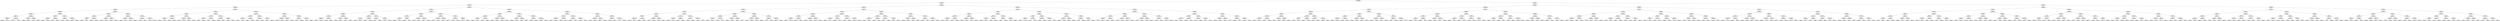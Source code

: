 ## [header material...]
## Command to get the layout: "dot -Teps thisfile > thisfile.eps"
graph "test"
{
node [shape="rectangle", fontsize=10, width=".2", height=".2", margin=0];
graph[fontsize=8];

n000 [label="clustersize = 14060
splitting feature:
((0.0539,-0.74)-(-0.00402,0.376))"] ;
n000 -- n001 ;
n001 [label="clustersize = 4915
splitting feature:
((-0.0662,-0.055)-(0.257,0.018))"] ;
n001 -- n002 ;
n002 [label="clustersize = 3325
splitting feature:
((0.0739,-0.826)-(-0.259,0.908))"] ;
n002 -- n003 ;
n003 [label="clustersize = 2401
splitting feature:
((0.17,0.931)-(-0.0676,-0.975))"] ;
n003 -- n004 ;
n004 [label="clustersize = 519
splitting feature:
((0.179,0.0431)-(-0.645,0.797))"] ;
n004 -- n005 ;
n005 [label="clustersize = 388
splitting feature:
((-0.215,0.063)-(-0.015,-0.285))"] ;
n005 -- n006 ;
n006 [label="clustersize = 202
splitting feature:
((-0.358,-0.564)-(-0.0259,0.0239))"] ;
n006 -- n007 ;
n007 [label="clustersize = 48
splitting feature:
((-0.841,-0.597)-(0.057,-0.468))"] ;
n007 -- n008 ;
n008 [label="clustersize = 22
splitting feature:
((0.173,0.135)-(-0.664,-0.285))"] ;
n008 -- n009 ;
n009 [label="clustersize = 15
pupil avg:
[ 0.06676849  0.02554054]"] ;
n008 -- n010 ;
n010 [label="clustersize = 7
pupil avg:
[ 0.05790156 -0.12094425]"] ;
n007 -- n011 ;
n011 [label="clustersize = 26
splitting feature:
((0.489,-0.292)-(-0.229,0.926))"] ;
n011 -- n012 ;
n012 [label="clustersize = 12
pupil avg:
[ -3.96884761e-01  -3.45802453e-04]"] ;
n011 -- n013 ;
n013 [label="clustersize = 14
pupil avg:
[-0.02269825 -0.11797899]"] ;
n006 -- n014 ;
n014 [label="clustersize = 154
splitting feature:
((-0.807,0.836)-(-0.302,-0.963))"] ;
n014 -- n015 ;
n015 [label="clustersize = 55
splitting feature:
((-0.574,-0.357)-(-0.245,-0.444))"] ;
n015 -- n016 ;
n016 [label="clustersize = 9
pupil avg:
[ 0.31527446 -0.02135936]"] ;
n015 -- n017 ;
n017 [label="clustersize = 46
pupil avg:
[ 0.09232965 -0.00345474]"] ;
n014 -- n018 ;
n018 [label="clustersize = 99
splitting feature:
((0.0403,-0.801)-(0.256,0.363))"] ;
n018 -- n019 ;
n019 [label="clustersize = 76
pupil avg:
[-0.00731464 -0.01150498]"] ;
n018 -- n020 ;
n020 [label="clustersize = 23
pupil avg:
[ 0.08593684  0.06032966]"] ;
n005 -- n021 ;
n021 [label="clustersize = 186
splitting feature:
((-0.372,0.697)-(-0.609,0.777))"] ;
n021 -- n022 ;
n022 [label="clustersize = 138
splitting feature:
((-0.94,0.592)-(0.571,0.169))"] ;
n022 -- n023 ;
n023 [label="clustersize = 35
splitting feature:
((0.514,-0.256)-(0.0591,-0.211))"] ;
n023 -- n024 ;
n024 [label="clustersize = 4
pupil avg:
[ 0.307861  -0.0597166]"] ;
n023 -- n025 ;
n025 [label="clustersize = 31
pupil avg:
[-0.10871048 -0.02778896]"] ;
n022 -- n026 ;
n026 [label="clustersize = 103
splitting feature:
((0.786,-0.398)-(0.348,0.856))"] ;
n026 -- n027 ;
n027 [label="clustersize = 20
pupil avg:
[-0.28577544  0.17151732]"] ;
n026 -- n028 ;
n028 [label="clustersize = 83
pupil avg:
[-0.09143745  0.08987628]"] ;
n021 -- n029 ;
n029 [label="clustersize = 48
splitting feature:
((-0.322,0.512)-(0.418,0.744))"] ;
n029 -- n030 ;
n030 [label="clustersize = 25
splitting feature:
((-0.44,0.356)-(0.3,0.353))"] ;
n030 -- n031 ;
n031 [label="clustersize = 13
pupil avg:
[-0.09987303 -0.00253948]"] ;
n030 -- n032 ;
n032 [label="clustersize = 12
pupil avg:
[ 0.07547106  0.04459031]"] ;
n029 -- n033 ;
n033 [label="clustersize = 23
splitting feature:
((-0.475,0.00526)-(0.462,-0.971))"] ;
n033 -- n034 ;
n034 [label="clustersize = 9
pupil avg:
[ 0.3470668   0.23369682]"] ;
n033 -- n035 ;
n035 [label="clustersize = 14
pupil avg:
[ 0.05955485  0.11047245]"] ;
n004 -- n036 ;
n036 [label="clustersize = 131
splitting feature:
((-0.622,0.705)-(-0.278,-0.582))"] ;
n036 -- n037 ;
n037 [label="clustersize = 61
splitting feature:
((0.843,-0.68)-(0.286,-0.944))"] ;
n037 -- n038 ;
n038 [label="clustersize = 28
splitting feature:
((-0.399,0.757)-(0.651,-0.291))"] ;
n038 -- n039 ;
n039 [label="clustersize = 13
splitting feature:
((-0.217,0.694)-(-0.37,-0.8))"] ;
n039 -- n040 ;
n040 [label="clustersize = 4
pupil avg:
[ 0.60613773 -0.3000737 ]"] ;
n039 -- n041 ;
n041 [label="clustersize = 9
pupil avg:
[ 0.64275585  0.08532332]"] ;
n038 -- n042 ;
n042 [label="clustersize = 15
splitting feature:
((0.631,-0.359)-(-0.47,-0.729))"] ;
n042 -- n043 ;
n043 [label="clustersize = 11
pupil avg:
[ 0.4986017   0.26229393]"] ;
n042 -- n044 ;
n044 [label="clustersize = 4
pupil avg:
[ 0.33074163  0.09678594]"] ;
n037 -- n045 ;
n045 [label="clustersize = 33
splitting feature:
((-0.357,-0.657)-(-0.991,0.629))"] ;
n045 -- n046 ;
n046 [label="clustersize = 18
splitting feature:
((0.18,0.736)-(0.298,-0.0798))"] ;
n046 -- n047 ;
n047 [label="clustersize = 12
pupil avg:
[ 0.17867322 -0.02287308]"] ;
n046 -- n048 ;
n048 [label="clustersize = 6
pupil avg:
[-0.15268706  0.07473141]"] ;
n045 -- n049 ;
n049 [label="clustersize = 15
splitting feature:
((-0.11,-0.963)-(-0.572,-0.0192))"] ;
n049 -- n050 ;
n050 [label="clustersize = 8
pupil avg:
[ 0.19627729  0.05849837]"] ;
n049 -- n051 ;
n051 [label="clustersize = 7
pupil avg:
[ 0.59200693 -0.17624831]"] ;
n036 -- n052 ;
n052 [label="clustersize = 70
splitting feature:
((0.891,0.845)-(0.63,-0.268))"] ;
n052 -- n053 ;
n053 [label="clustersize = 33
splitting feature:
((0.959,0.304)-(-0.103,0.469))"] ;
n053 -- n054 ;
n054 [label="clustersize = 10
splitting feature:
((-0.141,-0.262)-(-0.198,-0.761))"] ;
n054 -- n055 ;
n055 [label="clustersize = 4
pupil avg:
[ 0.10758258 -0.1009009 ]"] ;
n054 -- n056 ;
n056 [label="clustersize = 6
pupil avg:
[ 0.0005772 -0.2161022]"] ;
n053 -- n057 ;
n057 [label="clustersize = 23
splitting feature:
((0.104,-0.703)-(-0.0552,0.146))"] ;
n057 -- n058 ;
n058 [label="clustersize = 9
pupil avg:
[-0.41560607 -0.06271909]"] ;
n057 -- n059 ;
n059 [label="clustersize = 14
pupil avg:
[-0.06453778 -0.16823299]"] ;
n052 -- n060 ;
n060 [label="clustersize = 37
splitting feature:
((0.276,-0.231)-(-0.00369,0.753))"] ;
n060 -- n061 ;
n061 [label="clustersize = 10
splitting feature:
((-0.369,0.0769)-(-0.554,-0.00779))"] ;
n061 -- n062 ;
n062 [label="clustersize = 6
pupil avg:
[-0.3174901  -0.12849177]"] ;
n061 -- n063 ;
n063 [label="clustersize = 4
pupil avg:
[ 0.17053432  0.13761922]"] ;
n060 -- n064 ;
n064 [label="clustersize = 27
splitting feature:
((-0.344,-0.288)-(0.673,-0.415))"] ;
n064 -- n065 ;
n065 [label="clustersize = 23
pupil avg:
[ 0.17803023 -0.07278006]"] ;
n064 -- n066 ;
n066 [label="clustersize = 4
pupil avg:
[ 0.52361111  0.16759259]"] ;
n003 -- n067 ;
n067 [label="clustersize = 1882
splitting feature:
((0.363,0.502)-(-0.88,0.392))"] ;
n067 -- n068 ;
n068 [label="clustersize = 811
splitting feature:
((0.241,-0.351)-(-0.268,0.859))"] ;
n068 -- n069 ;
n069 [label="clustersize = 657
splitting feature:
((-0.277,0.345)-(0.308,-0.454))"] ;
n069 -- n070 ;
n070 [label="clustersize = 226
splitting feature:
((-0.419,0.694)-(0.0539,-0.904))"] ;
n070 -- n071 ;
n071 [label="clustersize = 21
splitting feature:
((-0.797,0.587)-(0.615,-0.872))"] ;
n071 -- n072 ;
n072 [label="clustersize = 8
pupil avg:
[-0.2228326  -0.06884964]"] ;
n071 -- n073 ;
n073 [label="clustersize = 13
pupil avg:
[ 0.17187809 -0.17509415]"] ;
n070 -- n074 ;
n074 [label="clustersize = 205
splitting feature:
((-0.722,-0.501)-(0.334,-0.392))"] ;
n074 -- n075 ;
n075 [label="clustersize = 116
pupil avg:
[-0.3144289 -0.0218017]"] ;
n074 -- n076 ;
n076 [label="clustersize = 89
pupil avg:
[-0.13922789 -0.02630378]"] ;
n069 -- n077 ;
n077 [label="clustersize = 431
splitting feature:
((0.269,-0.505)-(-0.0745,-0.777))"] ;
n077 -- n078 ;
n078 [label="clustersize = 268
splitting feature:
((0.827,-0.739)-(-0.734,0.517))"] ;
n078 -- n079 ;
n079 [label="clustersize = 210
pupil avg:
[-0.38679142  0.18656483]"] ;
n078 -- n080 ;
n080 [label="clustersize = 58
pupil avg:
[-0.25277184  0.12792415]"] ;
n077 -- n081 ;
n081 [label="clustersize = 163
splitting feature:
((0.26,-0.954)-(0.4,-0.231))"] ;
n081 -- n082 ;
n082 [label="clustersize = 98
pupil avg:
[-0.39396089  0.02180211]"] ;
n081 -- n083 ;
n083 [label="clustersize = 65
pupil avg:
[-0.25460104  0.15958604]"] ;
n068 -- n084 ;
n084 [label="clustersize = 154
splitting feature:
((-0.657,-0.775)-(-0.681,-0.24))"] ;
n084 -- n085 ;
n085 [label="clustersize = 80
splitting feature:
((0.56,-0.0519)-(0.916,-0.204))"] ;
n085 -- n086 ;
n086 [label="clustersize = 58
splitting feature:
((-0.547,0.203)-(-0.445,0.707))"] ;
n086 -- n087 ;
n087 [label="clustersize = 33
pupil avg:
[-0.05279658 -0.04980248]"] ;
n086 -- n088 ;
n088 [label="clustersize = 25
pupil avg:
[ 0.31688643  0.06243001]"] ;
n085 -- n089 ;
n089 [label="clustersize = 22
splitting feature:
((-0.0149,-0.42)-(-0.404,0.121))"] ;
n089 -- n090 ;
n090 [label="clustersize = 8
pupil avg:
[-0.50736329  0.04066847]"] ;
n089 -- n091 ;
n091 [label="clustersize = 14
pupil avg:
[-0.04166526 -0.19903037]"] ;
n084 -- n092 ;
n092 [label="clustersize = 74
splitting feature:
((0.423,-0.744)-(0.813,0.586))"] ;
n092 -- n093 ;
n093 [label="clustersize = 33
splitting feature:
((-0.556,-0.893)-(0.845,0.572))"] ;
n093 -- n094 ;
n094 [label="clustersize = 28
pupil avg:
[-0.05828864  0.01953557]"] ;
n093 -- n095 ;
n095 [label="clustersize = 5
pupil avg:
[-0.26685148 -0.11147404]"] ;
n092 -- n096 ;
n096 [label="clustersize = 41
splitting feature:
((0.842,0.805)-(0.853,-0.23))"] ;
n096 -- n097 ;
n097 [label="clustersize = 33
pupil avg:
[-0.26111328 -0.155405  ]"] ;
n096 -- n098 ;
n098 [label="clustersize = 8
pupil avg:
[-0.15825079  0.0614435 ]"] ;
n067 -- n099 ;
n099 [label="clustersize = 1071
splitting feature:
((-0.444,-0.476)-(-0.0347,-0.567))"] ;
n099 -- n100 ;
n100 [label="clustersize = 566
splitting feature:
((-0.176,-0.547)-(-0.264,-0.0608))"] ;
n100 -- n101 ;
n101 [label="clustersize = 179
splitting feature:
((-0.971,-0.765)-(0.536,-0.437))"] ;
n101 -- n102 ;
n102 [label="clustersize = 138
splitting feature:
((0.651,-0.209)-(-0.173,-0.346))"] ;
n102 -- n103 ;
n103 [label="clustersize = 4
pupil avg:
[ 0.18885799 -0.04280476]"] ;
n102 -- n104 ;
n104 [label="clustersize = 134
pupil avg:
[-0.36093734 -0.24317598]"] ;
n101 -- n105 ;
n105 [label="clustersize = 41
splitting feature:
((-0.212,0.189)-(-0.0684,-0.299))"] ;
n105 -- n106 ;
n106 [label="clustersize = 17
pupil avg:
[ 0.1133563  -0.09017769]"] ;
n105 -- n107 ;
n107 [label="clustersize = 24
pupil avg:
[-0.18504434 -0.02581719]"] ;
n100 -- n108 ;
n108 [label="clustersize = 387
splitting feature:
((-0.358,-0.136)-(0.58,-0.124))"] ;
n108 -- n109 ;
n109 [label="clustersize = 374
splitting feature:
((-0.825,-0.047)-(-0.495,-0.478))"] ;
n109 -- n110 ;
n110 [label="clustersize = 124
pupil avg:
[ 0.0026041  -0.10663773]"] ;
n109 -- n111 ;
n111 [label="clustersize = 250
pupil avg:
[-0.12847536 -0.20271097]"] ;
n108 -- n112 ;
n112 [label="clustersize = 13
splitting feature:
((0.258,0.485)-(0.729,-0.729))"] ;
n112 -- n113 ;
n113 [label="clustersize = 9
pupil avg:
[ 0.45765187 -0.03957963]"] ;
n112 -- n114 ;
n114 [label="clustersize = 4
pupil avg:
[-0.08276189 -0.22101946]"] ;
n099 -- n115 ;
n115 [label="clustersize = 505
splitting feature:
((0.474,-0.174)-(-0.119,0.755))"] ;
n115 -- n116 ;
n116 [label="clustersize = 234
splitting feature:
((-0.296,0.73)-(-0.585,-0.721))"] ;
n116 -- n117 ;
n117 [label="clustersize = 43
splitting feature:
((0.117,-0.167)-(-0.0902,0.589))"] ;
n117 -- n118 ;
n118 [label="clustersize = 31
pupil avg:
[-0.10325695  0.02830642]"] ;
n117 -- n119 ;
n119 [label="clustersize = 12
pupil avg:
[ 0.13834016 -0.08775363]"] ;
n116 -- n120 ;
n120 [label="clustersize = 191
splitting feature:
((-0.146,0.00319)-(-0.28,-0.644))"] ;
n120 -- n121 ;
n121 [label="clustersize = 103
pupil avg:
[-0.19228125  0.01071881]"] ;
n120 -- n122 ;
n122 [label="clustersize = 88
pupil avg:
[-0.41529504 -0.03008971]"] ;
n115 -- n123 ;
n123 [label="clustersize = 271
splitting feature:
((0.895,-0.857)-(0.436,-0.838))"] ;
n123 -- n124 ;
n124 [label="clustersize = 40
splitting feature:
((0.813,-0.821)-(-0.912,0.172))"] ;
n124 -- n125 ;
n125 [label="clustersize = 14
pupil avg:
[ 0.6415627  -0.15569569]"] ;
n124 -- n126 ;
n126 [label="clustersize = 26
pupil avg:
[ 0.03681638 -0.05953269]"] ;
n123 -- n127 ;
n127 [label="clustersize = 231
splitting feature:
((-0.199,0.641)-(-0.126,-0.162))"] ;
n127 -- n128 ;
n128 [label="clustersize = 40
pupil avg:
[ 0.12327827 -0.07881924]"] ;
n127 -- n129 ;
n129 [label="clustersize = 191
pupil avg:
[-0.07454575 -0.0322801 ]"] ;
n002 -- n130 ;
n130 [label="clustersize = 924
splitting feature:
((-0.996,0.555)-(-0.612,-0.571))"] ;
n130 -- n131 ;
n131 [label="clustersize = 378
splitting feature:
((-0.0221,0.608)-(-0.862,-0.225))"] ;
n131 -- n132 ;
n132 [label="clustersize = 217
splitting feature:
((0.712,-0.856)-(-0.807,0.765))"] ;
n132 -- n133 ;
n133 [label="clustersize = 56
splitting feature:
((-0.979,-0.992)-(0.865,0.677))"] ;
n133 -- n134 ;
n134 [label="clustersize = 25
splitting feature:
((0.0209,-0.914)-(-0.108,-0.522))"] ;
n134 -- n135 ;
n135 [label="clustersize = 13
splitting feature:
((-0.18,0.989)-(-0.0264,0.0764))"] ;
n135 -- n136 ;
n136 [label="clustersize = 8
pupil avg:
[ 0.80073015 -0.16796131]"] ;
n135 -- n137 ;
n137 [label="clustersize = 5
pupil avg:
[ 0.62551566 -0.24395213]"] ;
n134 -- n138 ;
n138 [label="clustersize = 12
splitting feature:
((0.271,0.789)-(0.238,0.257))"] ;
n138 -- n139 ;
n139 [label="clustersize = 4
pupil avg:
[ 0.2410319  -0.09884654]"] ;
n138 -- n140 ;
n140 [label="clustersize = 8
pupil avg:
[ 0.68211075 -0.17381344]"] ;
n133 -- n141 ;
n141 [label="clustersize = 31
splitting feature:
((0.729,-0.886)-(0.563,-0.205))"] ;
n141 -- n142 ;
n142 [label="clustersize = 20
splitting feature:
((0.976,-0.806)-(-0.217,-0.942))"] ;
n142 -- n143 ;
n143 [label="clustersize = 8
pupil avg:
[ 0.61775227 -0.12553476]"] ;
n142 -- n144 ;
n144 [label="clustersize = 12
pupil avg:
[ 0.04239358 -0.11422028]"] ;
n141 -- n145 ;
n145 [label="clustersize = 11
splitting feature:
((-0.834,0.0938)-(0.931,-0.347))"] ;
n145 -- n146 ;
n146 [label="clustersize = 7
pupil avg:
[ 0.62070738 -0.07554655]"] ;
n145 -- n147 ;
n147 [label="clustersize = 4
pupil avg:
[ 0.62029898  0.32454011]"] ;
n132 -- n148 ;
n148 [label="clustersize = 161
splitting feature:
((-0.299,-0.652)-(0.866,-0.697))"] ;
n148 -- n149 ;
n149 [label="clustersize = 120
splitting feature:
((-0.859,0.378)-(-0.367,-0.782))"] ;
n149 -- n150 ;
n150 [label="clustersize = 70
splitting feature:
((0.258,0.0514)-(-0.506,0.982))"] ;
n150 -- n151 ;
n151 [label="clustersize = 34
pupil avg:
[ 0.14881319 -0.03846786]"] ;
n150 -- n152 ;
n152 [label="clustersize = 36
pupil avg:
[ 0.39044966 -0.14385638]"] ;
n149 -- n153 ;
n153 [label="clustersize = 50
splitting feature:
((-0.344,-0.224)-(-0.426,0.361))"] ;
n153 -- n154 ;
n154 [label="clustersize = 26
pupil avg:
[-0.17977268 -0.03907907]"] ;
n153 -- n155 ;
n155 [label="clustersize = 24
pupil avg:
[ 0.10064816 -0.0436585 ]"] ;
n148 -- n156 ;
n156 [label="clustersize = 41
splitting feature:
((-0.85,-0.398)-(-0.741,0.924))"] ;
n156 -- n157 ;
n157 [label="clustersize = 8
splitting feature:
((0.185,0.114)-(-0.836,-0.794))"] ;
n157 -- n158 ;
n158 [label="clustersize = 4
pupil avg:
[ 0.10721413 -0.10404193]"] ;
n157 -- n159 ;
n159 [label="clustersize = 4
pupil avg:
[ 0.41363636 -0.02175926]"] ;
n156 -- n160 ;
n160 [label="clustersize = 33
splitting feature:
((-0.665,-0.997)-(0.849,-0.0712))"] ;
n160 -- n161 ;
n161 [label="clustersize = 16
pupil avg:
[ 0.67417564 -0.15127381]"] ;
n160 -- n162 ;
n162 [label="clustersize = 17
pupil avg:
[ 0.57461685  0.04511255]"] ;
n131 -- n163 ;
n163 [label="clustersize = 161
splitting feature:
((0.318,-0.6)-(-0.452,-0.548))"] ;
n163 -- n164 ;
n164 [label="clustersize = 58
splitting feature:
((-0.396,-0.737)-(0.512,0.889))"] ;
n164 -- n165 ;
n165 [label="clustersize = 21
splitting feature:
((-0.819,-0.171)-(-0.25,0.388))"] ;
n165 -- n166 ;
n166 [label="clustersize = 11
splitting feature:
((-0.953,0.154)-(-0.0827,-0.295))"] ;
n166 -- n167 ;
n167 [label="clustersize = 4
pupil avg:
[-0.08982512 -0.23307673]"] ;
n166 -- n168 ;
n168 [label="clustersize = 7
pupil avg:
[-0.42273443  0.05385935]"] ;
n165 -- n169 ;
n169 [label="clustersize = 10
splitting feature:
((0.387,0.925)-(0.84,0.7))"] ;
n169 -- n170 ;
n170 [label="clustersize = 4
pupil avg:
[ 0.33311699 -0.13886042]"] ;
n169 -- n171 ;
n171 [label="clustersize = 6
pupil avg:
[ 0.1122122 -0.0627451]"] ;
n164 -- n172 ;
n172 [label="clustersize = 37
splitting feature:
((0.618,0.73)-(0.786,-0.825))"] ;
n172 -- n173 ;
n173 [label="clustersize = 28
splitting feature:
((-0.405,-0.0627)-(0.878,0.138))"] ;
n173 -- n174 ;
n174 [label="clustersize = 24
pupil avg:
[ 0.1142982   0.00037062]"] ;
n173 -- n175 ;
n175 [label="clustersize = 4
pupil avg:
[-0.03530167  0.11136072]"] ;
n172 -- n176 ;
n176 [label="clustersize = 9
splitting feature:
((0.00577,-0.0227)-(0.494,-0.862))"] ;
n176 -- n177 ;
n177 [label="clustersize = 5
pupil avg:
[ 0.13276766 -0.07140619]"] ;
n176 -- n178 ;
n178 [label="clustersize = 4
pupil avg:
[ 0.63946477  0.02056911]"] ;
n163 -- n179 ;
n179 [label="clustersize = 103
splitting feature:
((-0.655,-0.706)-(-0.474,0.878))"] ;
n179 -- n180 ;
n180 [label="clustersize = 51
splitting feature:
((-0.313,0.862)-(-0.553,-0.46))"] ;
n180 -- n181 ;
n181 [label="clustersize = 28
splitting feature:
((0.024,-0.0398)-(-0.379,0.0929))"] ;
n181 -- n182 ;
n182 [label="clustersize = 8
pupil avg:
[ 0.26667437 -0.04515611]"] ;
n181 -- n183 ;
n183 [label="clustersize = 20
pupil avg:
[ 0.10213775 -0.21249199]"] ;
n180 -- n184 ;
n184 [label="clustersize = 23
splitting feature:
((0.348,0.326)-(0.325,0.358))"] ;
n184 -- n185 ;
n185 [label="clustersize = 11
pupil avg:
[-0.04327813 -0.24718801]"] ;
n184 -- n186 ;
n186 [label="clustersize = 12
pupil avg:
[ 0.03275321 -0.10741763]"] ;
n179 -- n187 ;
n187 [label="clustersize = 52
splitting feature:
((-0.967,0.82)-(-0.777,0.352))"] ;
n187 -- n188 ;
n188 [label="clustersize = 22
splitting feature:
((0.652,-0.347)-(-0.0281,0.798))"] ;
n188 -- n189 ;
n189 [label="clustersize = 4
pupil avg:
[ 0.02504713 -0.18583145]"] ;
n188 -- n190 ;
n190 [label="clustersize = 18
pupil avg:
[ 0.50840287 -0.26755561]"] ;
n187 -- n191 ;
n191 [label="clustersize = 30
splitting feature:
((0.338,0.22)-(0.632,-0.258))"] ;
n191 -- n192 ;
n192 [label="clustersize = 26
pupil avg:
[ 0.07437273 -0.12005111]"] ;
n191 -- n193 ;
n193 [label="clustersize = 4
pupil avg:
[ 0.49089973 -0.32160027]"] ;
n130 -- n194 ;
n194 [label="clustersize = 546
splitting feature:
((-0.217,-0.679)-(-0.174,0.716))"] ;
n194 -- n195 ;
n195 [label="clustersize = 236
splitting feature:
((-0.548,0.401)-(0.104,-0.582))"] ;
n195 -- n196 ;
n196 [label="clustersize = 84
splitting feature:
((-0.335,0.297)-(0.106,0.111))"] ;
n196 -- n197 ;
n197 [label="clustersize = 63
splitting feature:
((0.738,-0.996)-(0.456,0.754))"] ;
n197 -- n198 ;
n198 [label="clustersize = 22
splitting feature:
((-0.757,0.552)-(0.5,-0.798))"] ;
n198 -- n199 ;
n199 [label="clustersize = 14
pupil avg:
[ 0.04822942 -0.27492355]"] ;
n198 -- n200 ;
n200 [label="clustersize = 8
pupil avg:
[ 0.40507254 -0.28235154]"] ;
n197 -- n201 ;
n201 [label="clustersize = 41
splitting feature:
((-0.274,-0.0751)-(-0.741,0.543))"] ;
n201 -- n202 ;
n202 [label="clustersize = 32
pupil avg:
[-0.13688591 -0.22024457]"] ;
n201 -- n203 ;
n203 [label="clustersize = 9
pupil avg:
[ 0.17689639 -0.23258501]"] ;
n196 -- n204 ;
n204 [label="clustersize = 21
splitting feature:
((-0.719,-0.606)-(-0.151,0.668))"] ;
n204 -- n205 ;
n205 [label="clustersize = 13
splitting feature:
((0.571,0.458)-(-0.539,-0.574))"] ;
n205 -- n206 ;
n206 [label="clustersize = 4
pupil avg:
[-0.47094988  0.24210373]"] ;
n205 -- n207 ;
n207 [label="clustersize = 9
pupil avg:
[-0.16009805 -0.11962107]"] ;
n204 -- n208 ;
n208 [label="clustersize = 8
splitting feature:
((0.207,0.608)-(-0.637,0.513))"] ;
n208 -- n209 ;
n209 [label="clustersize = 4
pupil avg:
[ 0.23830049  0.20509247]"] ;
n208 -- n210 ;
n210 [label="clustersize = 4
pupil avg:
[ 0.03812019 -0.0526501 ]"] ;
n195 -- n211 ;
n211 [label="clustersize = 152
splitting feature:
((-0.983,0.112)-(-0.116,-0.535))"] ;
n211 -- n212 ;
n212 [label="clustersize = 24
splitting feature:
((-0.299,0.674)-(0.338,-0.917))"] ;
n212 -- n213 ;
n213 [label="clustersize = 14
splitting feature:
((0.728,0.309)-(0.875,0.333))"] ;
n213 -- n214 ;
n214 [label="clustersize = 6
pupil avg:
[ 0.56316916 -0.19358077]"] ;
n213 -- n215 ;
n215 [label="clustersize = 8
pupil avg:
[ 0.05589321 -0.10340165]"] ;
n212 -- n216 ;
n216 [label="clustersize = 10
splitting feature:
((0.655,-0.749)-(-0.156,0.681))"] ;
n216 -- n217 ;
n217 [label="clustersize = 5
pupil avg:
[-0.00822276 -0.0716364 ]"] ;
n216 -- n218 ;
n218 [label="clustersize = 5
pupil avg:
[-0.49669466 -0.02261   ]"] ;
n211 -- n219 ;
n219 [label="clustersize = 128
splitting feature:
((-0.351,0.666)-(-0.732,-0.841))"] ;
n219 -- n220 ;
n220 [label="clustersize = 48
splitting feature:
((0.597,-0.199)-(-0.833,0.04))"] ;
n220 -- n221 ;
n221 [label="clustersize = 19
pupil avg:
[-0.26828372  0.12938554]"] ;
n220 -- n222 ;
n222 [label="clustersize = 29
pupil avg:
[-0.00778882 -0.04301579]"] ;
n219 -- n223 ;
n223 [label="clustersize = 80
splitting feature:
((-0.881,0.726)-(-0.0681,-0.938))"] ;
n223 -- n224 ;
n224 [label="clustersize = 26
pupil avg:
[-0.50999933 -0.14605658]"] ;
n223 -- n225 ;
n225 [label="clustersize = 54
pupil avg:
[-0.34370853  0.00227524]"] ;
n194 -- n226 ;
n226 [label="clustersize = 310
splitting feature:
((0.133,-0.00439)-(0.0326,0.543))"] ;
n226 -- n227 ;
n227 [label="clustersize = 197
splitting feature:
((-0.425,0.822)-(0.136,0.256))"] ;
n227 -- n228 ;
n228 [label="clustersize = 88
splitting feature:
((0.962,0.41)-(0.539,0.167))"] ;
n228 -- n229 ;
n229 [label="clustersize = 15
splitting feature:
((-0.984,-0.488)-(0.518,0.764))"] ;
n229 -- n230 ;
n230 [label="clustersize = 11
pupil avg:
[-0.08134564 -0.15447948]"] ;
n229 -- n231 ;
n231 [label="clustersize = 4
pupil avg:
[-0.45907745 -0.07107683]"] ;
n228 -- n232 ;
n232 [label="clustersize = 73
splitting feature:
((0.812,-0.536)-(0.431,0.233))"] ;
n232 -- n233 ;
n233 [label="clustersize = 16
pupil avg:
[ 0.56506652 -0.29020485]"] ;
n232 -- n234 ;
n234 [label="clustersize = 57
pupil avg:
[ 0.09113146 -0.11470222]"] ;
n227 -- n235 ;
n235 [label="clustersize = 109
splitting feature:
((-0.508,0.553)-(-0.265,-0.504))"] ;
n235 -- n236 ;
n236 [label="clustersize = 71
splitting feature:
((-0.0399,0.898)-(0.792,-0.294))"] ;
n236 -- n237 ;
n237 [label="clustersize = 67
pupil avg:
[ 0.05689459  0.01283699]"] ;
n236 -- n238 ;
n238 [label="clustersize = 4
pupil avg:
[-0.33048981  0.27009492]"] ;
n235 -- n239 ;
n239 [label="clustersize = 38
splitting feature:
((0.331,-0.659)-(-0.0697,0.771))"] ;
n239 -- n240 ;
n240 [label="clustersize = 4
pupil avg:
[ 0.31874118  0.18466384]"] ;
n239 -- n241 ;
n241 [label="clustersize = 34
pupil avg:
[ 0.10483628 -0.03301097]"] ;
n226 -- n242 ;
n242 [label="clustersize = 113
splitting feature:
((-0.996,0.522)-(0.872,-0.789))"] ;
n242 -- n243 ;
n243 [label="clustersize = 55
splitting feature:
((-0.212,0.931)-(-0.371,0.864))"] ;
n243 -- n244 ;
n244 [label="clustersize = 25
splitting feature:
((0.0446,-0.637)-(-0.259,-0.639))"] ;
n244 -- n245 ;
n245 [label="clustersize = 9
pupil avg:
[ 0.11246601  0.00453052]"] ;
n244 -- n246 ;
n246 [label="clustersize = 16
pupil avg:
[ 0.47215886 -0.0971155 ]"] ;
n243 -- n247 ;
n247 [label="clustersize = 30
splitting feature:
((-0.541,-0.796)-(-0.735,0.954))"] ;
n247 -- n248 ;
n248 [label="clustersize = 21
pupil avg:
[-0.08393394 -0.23373708]"] ;
n247 -- n249 ;
n249 [label="clustersize = 9
pupil avg:
[ 0.3726852  -0.14659319]"] ;
n242 -- n250 ;
n250 [label="clustersize = 58
splitting feature:
((-0.0207,-0.798)-(-0.56,0.412))"] ;
n250 -- n251 ;
n251 [label="clustersize = 26
splitting feature:
((0.568,-0.994)-(0.677,0.884))"] ;
n251 -- n252 ;
n252 [label="clustersize = 19
pupil avg:
[ 0.49476268 -0.05058803]"] ;
n251 -- n253 ;
n253 [label="clustersize = 7
pupil avg:
[ 0.07486185  0.00317175]"] ;
n250 -- n254 ;
n254 [label="clustersize = 32
splitting feature:
((-0.756,-0.117)-(0.00142,-0.157))"] ;
n254 -- n255 ;
n255 [label="clustersize = 8
pupil avg:
[ 0.73904794 -0.3475487 ]"] ;
n254 -- n256 ;
n256 [label="clustersize = 24
pupil avg:
[ 0.44781656 -0.16175522]"] ;
n001 -- n257 ;
n257 [label="clustersize = 1590
splitting feature:
((0.556,-0.601)-(0.359,0.697))"] ;
n257 -- n258 ;
n258 [label="clustersize = 868
splitting feature:
((-0.617,-0.0213)-(0.16,-0.347))"] ;
n258 -- n259 ;
n259 [label="clustersize = 273
splitting feature:
((-0.938,-0.714)-(0.865,-0.956))"] ;
n259 -- n260 ;
n260 [label="clustersize = 146
splitting feature:
((-0.701,-0.747)-(-0.345,0.52))"] ;
n260 -- n261 ;
n261 [label="clustersize = 74
splitting feature:
((-0.349,-0.4)-(0.422,0.879))"] ;
n261 -- n262 ;
n262 [label="clustersize = 56
splitting feature:
((0.6,0.447)-(-0.261,0.908))"] ;
n262 -- n263 ;
n263 [label="clustersize = 22
splitting feature:
((0.684,-0.992)-(0.0676,0.956))"] ;
n263 -- n264 ;
n264 [label="clustersize = 16
pupil avg:
[-0.67243956 -0.04395296]"] ;
n263 -- n265 ;
n265 [label="clustersize = 6
pupil avg:
[-0.17726113  0.06779013]"] ;
n262 -- n266 ;
n266 [label="clustersize = 34
splitting feature:
((-0.172,-0.311)-(-0.0245,-0.0833))"] ;
n266 -- n267 ;
n267 [label="clustersize = 22
pupil avg:
[-0.32969459 -0.16797438]"] ;
n266 -- n268 ;
n268 [label="clustersize = 12
pupil avg:
[-0.0301977  -0.05628781]"] ;
n261 -- n269 ;
n269 [label="clustersize = 18
splitting feature:
((-0.653,-0.848)-(0.082,0.425))"] ;
n269 -- n270 ;
n270 [label="clustersize = 10
splitting feature:
((-0.189,0.0195)-(0.643,-0.395))"] ;
n270 -- n271 ;
n271 [label="clustersize = 6
pupil avg:
[-0.04562657  0.11525854]"] ;
n270 -- n272 ;
n272 [label="clustersize = 4
pupil avg:
[-0.4160473   0.28804617]"] ;
n269 -- n273 ;
n273 [label="clustersize = 8
splitting feature:
((0.558,-0.362)-(-0.966,0.572))"] ;
n273 -- n274 ;
n274 [label="clustersize = 4
pupil avg:
[ 0.10993209  0.30483099]"] ;
n273 -- n275 ;
n275 [label="clustersize = 4
pupil avg:
[ 0.3771055   0.08951176]"] ;
n260 -- n276 ;
n276 [label="clustersize = 72
splitting feature:
((0.913,-0.578)-(-0.784,0.725))"] ;
n276 -- n277 ;
n277 [label="clustersize = 28
splitting feature:
((0.802,0.706)-(-0.964,-0.0436))"] ;
n277 -- n278 ;
n278 [label="clustersize = 11
splitting feature:
((-0.25,0.131)-(-0.869,0.292))"] ;
n278 -- n279 ;
n279 [label="clustersize = 6
pupil avg:
[-0.08569064  0.29986594]"] ;
n278 -- n280 ;
n280 [label="clustersize = 5
pupil avg:
[ 0.10852151  0.30513441]"] ;
n277 -- n281 ;
n281 [label="clustersize = 17
splitting feature:
((-0.574,0.653)-(0.599,0.0801))"] ;
n281 -- n282 ;
n282 [label="clustersize = 6
pupil avg:
[ 0.18957472 -0.17051397]"] ;
n281 -- n283 ;
n283 [label="clustersize = 11
pupil avg:
[-0.21902073 -0.06151604]"] ;
n276 -- n284 ;
n284 [label="clustersize = 44
splitting feature:
((-0.597,0.829)-(-0.68,-0.869))"] ;
n284 -- n285 ;
n285 [label="clustersize = 23
splitting feature:
((0.012,-0.941)-(-0.478,0.71))"] ;
n285 -- n286 ;
n286 [label="clustersize = 10
pupil avg:
[ 0.02631805  0.05636728]"] ;
n285 -- n287 ;
n287 [label="clustersize = 13
pupil avg:
[ 0.41256469 -0.18517324]"] ;
n284 -- n288 ;
n288 [label="clustersize = 21
splitting feature:
((-0.389,-0.957)-(-0.197,-0.612))"] ;
n288 -- n289 ;
n289 [label="clustersize = 5
pupil avg:
[-0.36718943 -0.06006545]"] ;
n288 -- n290 ;
n290 [label="clustersize = 16
pupil avg:
[ 0.02290226 -0.10032508]"] ;
n259 -- n291 ;
n291 [label="clustersize = 127
splitting feature:
((-0.266,0.242)-(-0.849,0.821))"] ;
n291 -- n292 ;
n292 [label="clustersize = 81
splitting feature:
((0.836,-0.169)-(-0.913,0.694))"] ;
n292 -- n293 ;
n293 [label="clustersize = 55
splitting feature:
((0.689,0.0272)-(-0.693,0.501))"] ;
n293 -- n294 ;
n294 [label="clustersize = 31
splitting feature:
((-0.668,-0.674)-(0.142,-0.777))"] ;
n294 -- n295 ;
n295 [label="clustersize = 14
pupil avg:
[-0.35009441  0.31334216]"] ;
n294 -- n296 ;
n296 [label="clustersize = 17
pupil avg:
[-0.05982136  0.21248072]"] ;
n293 -- n297 ;
n297 [label="clustersize = 24
splitting feature:
((0.431,-0.0721)-(-0.832,0.478))"] ;
n297 -- n298 ;
n298 [label="clustersize = 12
pupil avg:
[ 0.32872753  0.16550526]"] ;
n297 -- n299 ;
n299 [label="clustersize = 12
pupil avg:
[-0.01018358  0.09173342]"] ;
n292 -- n300 ;
n300 [label="clustersize = 26
splitting feature:
((-0.435,0.303)-(0.101,0.0589))"] ;
n300 -- n301 ;
n301 [label="clustersize = 9
splitting feature:
((-0.232,-0.831)-(0.455,-0.704))"] ;
n301 -- n302 ;
n302 [label="clustersize = 4
pupil avg:
[ 0.10523846 -0.17519164]"] ;
n301 -- n303 ;
n303 [label="clustersize = 5
pupil avg:
[ 0.37208068 -0.24055205]"] ;
n300 -- n304 ;
n304 [label="clustersize = 17
splitting feature:
((-0.87,-0.38)-(0.687,-0.639))"] ;
n304 -- n305 ;
n305 [label="clustersize = 9
pupil avg:
[ 0.14272984 -0.05937958]"] ;
n304 -- n306 ;
n306 [label="clustersize = 8
pupil avg:
[-0.07794771  0.12804729]"] ;
n291 -- n307 ;
n307 [label="clustersize = 46
splitting feature:
((0.63,0.384)-(-0.995,-0.329))"] ;
n307 -- n308 ;
n308 [label="clustersize = 28
splitting feature:
((0.317,-0.584)-(0.232,0.827))"] ;
n308 -- n309 ;
n309 [label="clustersize = 10
splitting feature:
((0.917,-0.128)-(0.198,0.702))"] ;
n309 -- n310 ;
n310 [label="clustersize = 5
pupil avg:
[ 0.87224971 -0.01275413]"] ;
n309 -- n311 ;
n311 [label="clustersize = 5
pupil avg:
[ 0.2137599   0.15118995]"] ;
n308 -- n312 ;
n312 [label="clustersize = 18
splitting feature:
((-0.76,0.45)-(0.0519,-0.131))"] ;
n312 -- n313 ;
n313 [label="clustersize = 5
pupil avg:
[ 0.28019415  0.11466282]"] ;
n312 -- n314 ;
n314 [label="clustersize = 13
pupil avg:
[-0.00509135  0.12767292]"] ;
n307 -- n315 ;
n315 [label="clustersize = 18
splitting feature:
((-0.372,-0.271)-(-0.397,0.839))"] ;
n315 -- n316 ;
n316 [label="clustersize = 9
splitting feature:
((0.167,0.829)-(0.403,0.864))"] ;
n316 -- n317 ;
n317 [label="clustersize = 5
pupil avg:
[ 0.05705379  0.03445759]"] ;
n316 -- n318 ;
n318 [label="clustersize = 4
pupil avg:
[ 0.44251277 -0.0572318 ]"] ;
n315 -- n319 ;
n319 [label="clustersize = 9
splitting feature:
((-0.919,-0.0553)-(-0.748,0.638))"] ;
n319 -- n320 ;
n320 [label="clustersize = 5
pupil avg:
[ 0.89546218  0.10789916]"] ;
n319 -- n321 ;
n321 [label="clustersize = 4
pupil avg:
[ 0.63020833 -0.19270833]"] ;
n258 -- n322 ;
n322 [label="clustersize = 595
splitting feature:
((0.0602,-0.573)-(-0.189,0.751))"] ;
n322 -- n323 ;
n323 [label="clustersize = 489
splitting feature:
((-0.643,-0.126)-(0.123,0.783))"] ;
n323 -- n324 ;
n324 [label="clustersize = 376
splitting feature:
((-0.89,-0.334)-(0.231,0.0127))"] ;
n324 -- n325 ;
n325 [label="clustersize = 57
splitting feature:
((0.472,0.184)-(-0.709,-0.745))"] ;
n325 -- n326 ;
n326 [label="clustersize = 8
splitting feature:
((0.0752,0.279)-(0.894,-0.682))"] ;
n326 -- n327 ;
n327 [label="clustersize = 4
pupil avg:
[-0.21907252  0.02007451]"] ;
n326 -- n328 ;
n328 [label="clustersize = 4
pupil avg:
[ 0.29131514 -0.0778536 ]"] ;
n325 -- n329 ;
n329 [label="clustersize = 49
splitting feature:
((0.237,-0.0396)-(-0.477,-0.268))"] ;
n329 -- n330 ;
n330 [label="clustersize = 18
pupil avg:
[-0.36785909  0.10715442]"] ;
n329 -- n331 ;
n331 [label="clustersize = 31
pupil avg:
[-0.38258214 -0.14328623]"] ;
n324 -- n332 ;
n332 [label="clustersize = 319
splitting feature:
((-0.0219,0.779)-(0.856,-0.658))"] ;
n332 -- n333 ;
n333 [label="clustersize = 73
splitting feature:
((-0.559,-0.629)-(-0.143,0.652))"] ;
n333 -- n334 ;
n334 [label="clustersize = 47
pupil avg:
[-0.28822839  0.19055907]"] ;
n333 -- n335 ;
n335 [label="clustersize = 26
pupil avg:
[-0.07919648  0.15804979]"] ;
n332 -- n336 ;
n336 [label="clustersize = 246
splitting feature:
((0.654,0.719)-(-0.817,0.848))"] ;
n336 -- n337 ;
n337 [label="clustersize = 115
pupil avg:
[-0.31351441  0.26219639]"] ;
n336 -- n338 ;
n338 [label="clustersize = 131
pupil avg:
[-0.45435041  0.24383702]"] ;
n323 -- n339 ;
n339 [label="clustersize = 113
splitting feature:
((0.565,-0.68)-(-0.893,0.172))"] ;
n339 -- n340 ;
n340 [label="clustersize = 80
splitting feature:
((0.318,-0.453)-(0.148,0.068))"] ;
n340 -- n341 ;
n341 [label="clustersize = 38
splitting feature:
((-0.141,-0.499)-(0.164,0.596))"] ;
n341 -- n342 ;
n342 [label="clustersize = 26
pupil avg:
[-0.47245666  0.28771865]"] ;
n341 -- n343 ;
n343 [label="clustersize = 12
pupil avg:
[-0.13241725  0.2764907 ]"] ;
n340 -- n344 ;
n344 [label="clustersize = 42
splitting feature:
((0.674,-0.704)-(-0.348,0.919))"] ;
n344 -- n345 ;
n345 [label="clustersize = 32
pupil avg:
[-0.10603958  0.23656672]"] ;
n344 -- n346 ;
n346 [label="clustersize = 10
pupil avg:
[ 0.09701419  0.15707484]"] ;
n339 -- n347 ;
n347 [label="clustersize = 33
splitting feature:
((0.66,-0.925)-(-0.197,-0.0738))"] ;
n347 -- n348 ;
n348 [label="clustersize = 10
splitting feature:
((-0.484,-0.782)-(-0.946,0.685))"] ;
n348 -- n349 ;
n349 [label="clustersize = 4
pupil avg:
[-0.03920559  0.13411172]"] ;
n348 -- n350 ;
n350 [label="clustersize = 6
pupil avg:
[-0.38296082  0.137057  ]"] ;
n347 -- n351 ;
n351 [label="clustersize = 23
splitting feature:
((0.154,0.351)-(0.35,0.318))"] ;
n351 -- n352 ;
n352 [label="clustersize = 8
pupil avg:
[-0.25220066 -0.09953579]"] ;
n351 -- n353 ;
n353 [label="clustersize = 15
pupil avg:
[ 0.07802025  0.00949958]"] ;
n322 -- n354 ;
n354 [label="clustersize = 106
splitting feature:
((0.52,0.863)-(-0.73,0.996))"] ;
n354 -- n355 ;
n355 [label="clustersize = 48
splitting feature:
((0.337,-0.228)-(-0.292,0.68))"] ;
n355 -- n356 ;
n356 [label="clustersize = 30
splitting feature:
((-0.956,-0.694)-(-0.00591,-0.292))"] ;
n356 -- n357 ;
n357 [label="clustersize = 9
splitting feature:
((0.803,-0.396)-(0.115,0.00264))"] ;
n357 -- n358 ;
n358 [label="clustersize = 4
pupil avg:
[-0.23223684  0.29301378]"] ;
n357 -- n359 ;
n359 [label="clustersize = 5
pupil avg:
[ 0.27633333  0.35381481]"] ;
n356 -- n360 ;
n360 [label="clustersize = 21
splitting feature:
((0.541,-0.738)-(-0.866,0.0897))"] ;
n360 -- n361 ;
n361 [label="clustersize = 12
pupil avg:
[-0.19688889  0.19103301]"] ;
n360 -- n362 ;
n362 [label="clustersize = 9
pupil avg:
[-0.00905443  0.0414678 ]"] ;
n355 -- n363 ;
n363 [label="clustersize = 18
splitting feature:
((-0.674,-0.872)-(-0.139,-0.142))"] ;
n363 -- n364 ;
n364 [label="clustersize = 8
splitting feature:
((-0.461,0.0922)-(0.127,0.907))"] ;
n364 -- n365 ;
n365 [label="clustersize = 4
pupil avg:
[ 0.31492219  0.19711712]"] ;
n364 -- n366 ;
n366 [label="clustersize = 4
pupil avg:
[ 0.68181225  0.27488358]"] ;
n363 -- n367 ;
n367 [label="clustersize = 10
splitting feature:
((0.272,-0.78)-(0.644,0.86))"] ;
n367 -- n368 ;
n368 [label="clustersize = 6
pupil avg:
[ 0.3417328  -0.10622795]"] ;
n367 -- n369 ;
n369 [label="clustersize = 4
pupil avg:
[-0.36724387  0.13819144]"] ;
n354 -- n370 ;
n370 [label="clustersize = 58
splitting feature:
((0.497,-0.48)-(-0.612,0.297))"] ;
n370 -- n371 ;
n371 [label="clustersize = 37
splitting feature:
((-0.815,-0.0412)-(-0.442,-0.251))"] ;
n371 -- n372 ;
n372 [label="clustersize = 15
splitting feature:
((-0.831,0.461)-(-0.782,-0.295))"] ;
n372 -- n373 ;
n373 [label="clustersize = 6
pupil avg:
[ 0.47386154 -0.00325198]"] ;
n372 -- n374 ;
n374 [label="clustersize = 9
pupil avg:
[-0.03382786 -0.04760671]"] ;
n371 -- n375 ;
n375 [label="clustersize = 22
splitting feature:
((-0.871,0.162)-(0.392,0.65))"] ;
n375 -- n376 ;
n376 [label="clustersize = 15
pupil avg:
[ 0.04821224 -0.09087963]"] ;
n375 -- n377 ;
n377 [label="clustersize = 7
pupil avg:
[-0.40930577  0.04688645]"] ;
n370 -- n378 ;
n378 [label="clustersize = 21
splitting feature:
((-0.979,0.651)-(-0.795,-0.713))"] ;
n378 -- n379 ;
n379 [label="clustersize = 13
splitting feature:
((-0.724,0.611)-(-0.216,-0.63))"] ;
n379 -- n380 ;
n380 [label="clustersize = 9
pupil avg:
[ 0.69940175 -0.15946277]"] ;
n379 -- n381 ;
n381 [label="clustersize = 4
pupil avg:
[ 0.31747115 -0.16412246]"] ;
n378 -- n382 ;
n382 [label="clustersize = 8
splitting feature:
((-0.0284,0.0729)-(0.303,-0.13))"] ;
n382 -- n383 ;
n383 [label="clustersize = 4
pupil avg:
[-0.1293495  -0.09957924]"] ;
n382 -- n384 ;
n384 [label="clustersize = 4
pupil avg:
[ 0.03449661  0.04397635]"] ;
n257 -- n385 ;
n385 [label="clustersize = 722
splitting feature:
((-0.921,-0.931)-(0.0797,-0.108))"] ;
n385 -- n386 ;
n386 [label="clustersize = 206
splitting feature:
((-0.947,-0.325)-(0.287,0.676))"] ;
n386 -- n387 ;
n387 [label="clustersize = 66
splitting feature:
((-0.78,-0.773)-(-0.27,0.213))"] ;
n387 -- n388 ;
n388 [label="clustersize = 32
splitting feature:
((0.0452,0.98)-(-0.982,-0.129))"] ;
n388 -- n389 ;
n389 [label="clustersize = 16
splitting feature:
((0.00506,-0.927)-(0.427,0.723))"] ;
n389 -- n390 ;
n390 [label="clustersize = 8
splitting feature:
((-0.046,-0.356)-(0.482,0.632))"] ;
n390 -- n391 ;
n391 [label="clustersize = 4
pupil avg:
[ 0.14423077  0.04807692]"] ;
n390 -- n392 ;
n392 [label="clustersize = 4
pupil avg:
[ 0.59951923  0.12673077]"] ;
n389 -- n393 ;
n393 [label="clustersize = 8
splitting feature:
((-0.978,0.458)-(0.851,-0.11))"] ;
n393 -- n394 ;
n394 [label="clustersize = 4
pupil avg:
[ 0.7035002   0.30787546]"] ;
n393 -- n395 ;
n395 [label="clustersize = 4
pupil avg:
[ 0.5732795   0.24678377]"] ;
n388 -- n396 ;
n396 [label="clustersize = 16
splitting feature:
((-0.312,-0.603)-(0.302,-0.978))"] ;
n396 -- n397 ;
n397 [label="clustersize = 8
splitting feature:
((0.0543,-0.581)-(-0.885,0.243))"] ;
n397 -- n398 ;
n398 [label="clustersize = 4
pupil avg:
[-0.46362866 -0.17563481]"] ;
n397 -- n399 ;
n399 [label="clustersize = 4
pupil avg:
[-0.18418803  0.0133547 ]"] ;
n396 -- n400 ;
n400 [label="clustersize = 8
splitting feature:
((-0.557,0.989)-(0.359,-0.509))"] ;
n400 -- n401 ;
n401 [label="clustersize = 4
pupil avg:
[ 0.17617982 -0.074081  ]"] ;
n400 -- n402 ;
n402 [label="clustersize = 4
pupil avg:
[-0.13800989  0.12524715]"] ;
n387 -- n403 ;
n403 [label="clustersize = 34
splitting feature:
((0.366,-0.804)-(0.912,0.356))"] ;
n403 -- n404 ;
n404 [label="clustersize = 16
splitting feature:
((-0.626,0.763)-(-0.487,-0.844))"] ;
n404 -- n405 ;
n405 [label="clustersize = 8
splitting feature:
((-0.673,0.803)-(-0.906,0.117))"] ;
n405 -- n406 ;
n406 [label="clustersize = 4
pupil avg:
[ 0.28673958 -0.08313397]"] ;
n405 -- n407 ;
n407 [label="clustersize = 4
pupil avg:
[-0.02651113 -0.0426686 ]"] ;
n404 -- n408 ;
n408 [label="clustersize = 8
splitting feature:
((0.882,0.469)-(-0.372,0.968))"] ;
n408 -- n409 ;
n409 [label="clustersize = 4
pupil avg:
[-0.2413499   0.17293233]"] ;
n408 -- n410 ;
n410 [label="clustersize = 4
pupil avg:
[-0.35321637 -0.14596491]"] ;
n403 -- n411 ;
n411 [label="clustersize = 18
splitting feature:
((-0.54,-0.85)-(-0.0163,-0.67))"] ;
n411 -- n412 ;
n412 [label="clustersize = 9
splitting feature:
((0.9,0.405)-(0.205,0.19))"] ;
n412 -- n413 ;
n413 [label="clustersize = 5
pupil avg:
[-0.38731535 -0.24709421]"] ;
n412 -- n414 ;
n414 [label="clustersize = 4
pupil avg:
[-0.32585425 -0.13924815]"] ;
n411 -- n415 ;
n415 [label="clustersize = 9
splitting feature:
((-0.288,-0.856)-(0.252,0.384))"] ;
n415 -- n416 ;
n416 [label="clustersize = 5
pupil avg:
[-0.52383755 -0.09926328]"] ;
n415 -- n417 ;
n417 [label="clustersize = 4
pupil avg:
[-0.39830425 -0.08600414]"] ;
n386 -- n418 ;
n418 [label="clustersize = 140
splitting feature:
((0.944,0.544)-(-0.754,0.976))"] ;
n418 -- n419 ;
n419 [label="clustersize = 86
splitting feature:
((0.585,0.0913)-(0.599,0.0445))"] ;
n419 -- n420 ;
n420 [label="clustersize = 37
splitting feature:
((-0.37,0.939)-(-0.409,0.149))"] ;
n420 -- n421 ;
n421 [label="clustersize = 11
splitting feature:
((-0.751,0.0805)-(0.713,-0.401))"] ;
n421 -- n422 ;
n422 [label="clustersize = 6
pupil avg:
[ 0.19444715  0.03717641]"] ;
n421 -- n423 ;
n423 [label="clustersize = 5
pupil avg:
[ 0.6632448   0.25118833]"] ;
n420 -- n424 ;
n424 [label="clustersize = 26
splitting feature:
((0.398,-0.877)-(-0.146,-0.182))"] ;
n424 -- n425 ;
n425 [label="clustersize = 17
pupil avg:
[ 0.10442972  0.2755716 ]"] ;
n424 -- n426 ;
n426 [label="clustersize = 9
pupil avg:
[-0.20122666 -0.0187836 ]"] ;
n419 -- n427 ;
n427 [label="clustersize = 49
splitting feature:
((0.308,-0.582)-(0.888,-0.908))"] ;
n427 -- n428 ;
n428 [label="clustersize = 26
splitting feature:
((-0.242,-0.646)-(-0.974,-0.992))"] ;
n428 -- n429 ;
n429 [label="clustersize = 10
pupil avg:
[-0.04529584  0.05063281]"] ;
n428 -- n430 ;
n430 [label="clustersize = 16
pupil avg:
[ 0.34272017  0.27685219]"] ;
n427 -- n431 ;
n431 [label="clustersize = 23
splitting feature:
((0.798,-0.646)-(-0.0531,-0.461))"] ;
n431 -- n432 ;
n432 [label="clustersize = 7
pupil avg:
[ 0.83867244  0.39297739]"] ;
n431 -- n433 ;
n433 [label="clustersize = 16
pupil avg:
[ 0.58759128  0.25325721]"] ;
n418 -- n434 ;
n434 [label="clustersize = 54
splitting feature:
((0.961,-0.788)-(-0.00426,-0.346))"] ;
n434 -- n435 ;
n435 [label="clustersize = 23
splitting feature:
((-0.294,0.564)-(0.428,-0.221))"] ;
n435 -- n436 ;
n436 [label="clustersize = 11
splitting feature:
((0.925,0.882)-(0.0715,-0.451))"] ;
n436 -- n437 ;
n437 [label="clustersize = 5
pupil avg:
[ 0.76616666  0.06869956]"] ;
n436 -- n438 ;
n438 [label="clustersize = 6
pupil avg:
[ 0.669941   -0.03132364]"] ;
n435 -- n439 ;
n439 [label="clustersize = 12
splitting feature:
((0.466,0.123)-(0.416,-0.182))"] ;
n439 -- n440 ;
n440 [label="clustersize = 7
pupil avg:
[ 0.84890894  0.28666697]"] ;
n439 -- n441 ;
n441 [label="clustersize = 5
pupil avg:
[ 0.49621135  0.22823345]"] ;
n434 -- n442 ;
n442 [label="clustersize = 31
splitting feature:
((-0.907,0.507)-(-0.275,0.29))"] ;
n442 -- n443 ;
n443 [label="clustersize = 14
splitting feature:
((-0.668,0.133)-(-0.0324,0.613))"] ;
n443 -- n444 ;
n444 [label="clustersize = 8
pupil avg:
[ 0.63092216  0.29418016]"] ;
n443 -- n445 ;
n445 [label="clustersize = 6
pupil avg:
[ 0.62364308  0.12909879]"] ;
n442 -- n446 ;
n446 [label="clustersize = 17
splitting feature:
((-0.672,0.86)-(-0.487,-0.9))"] ;
n446 -- n447 ;
n447 [label="clustersize = 5
pupil avg:
[ 0.55885597  0.15801361]"] ;
n446 -- n448 ;
n448 [label="clustersize = 12
pupil avg:
[ 0.06723588  0.06018216]"] ;
n385 -- n449 ;
n449 [label="clustersize = 516
splitting feature:
((0.323,0.447)-(-0.983,0.498))"] ;
n449 -- n450 ;
n450 [label="clustersize = 382
splitting feature:
((-0.0838,0.278)-(0.266,0.456))"] ;
n450 -- n451 ;
n451 [label="clustersize = 113
splitting feature:
((0.95,-0.939)-(-0.65,0.798))"] ;
n451 -- n452 ;
n452 [label="clustersize = 53
splitting feature:
((0.08,-0.0546)-(-0.697,0.309))"] ;
n452 -- n453 ;
n453 [label="clustersize = 43
splitting feature:
((0.214,-0.492)-(0.0896,0.0617))"] ;
n453 -- n454 ;
n454 [label="clustersize = 13
pupil avg:
[-0.2944194   0.17293262]"] ;
n453 -- n455 ;
n455 [label="clustersize = 30
pupil avg:
[-0.06720026  0.158125  ]"] ;
n452 -- n456 ;
n456 [label="clustersize = 10
splitting feature:
((0.514,0.276)-(-0.429,0.231))"] ;
n456 -- n457 ;
n457 [label="clustersize = 5
pupil avg:
[ 0.01204234  0.0212973 ]"] ;
n456 -- n458 ;
n458 [label="clustersize = 5
pupil avg:
[-0.43332068 -0.10524281]"] ;
n451 -- n459 ;
n459 [label="clustersize = 60
splitting feature:
((-0.215,0.906)-(-0.094,0.606))"] ;
n459 -- n460 ;
n460 [label="clustersize = 13
splitting feature:
((0.199,-0.113)-(-0.445,0.293))"] ;
n460 -- n461 ;
n461 [label="clustersize = 5
pupil avg:
[-0.04681772  0.02635779]"] ;
n460 -- n462 ;
n462 [label="clustersize = 8
pupil avg:
[ 0.20348797 -0.22176698]"] ;
n459 -- n463 ;
n463 [label="clustersize = 47
splitting feature:
((0.0241,0.0241)-(-0.447,-0.612))"] ;
n463 -- n464 ;
n464 [label="clustersize = 42
pupil avg:
[ 0.02059778  0.10483512]"] ;
n463 -- n465 ;
n465 [label="clustersize = 5
pupil avg:
[-0.30374234 -0.01100929]"] ;
n450 -- n466 ;
n466 [label="clustersize = 269
splitting feature:
((-0.534,0.768)-(-0.637,-0.857))"] ;
n466 -- n467 ;
n467 [label="clustersize = 145
splitting feature:
((-0.387,-0.686)-(-0.759,0.568))"] ;
n467 -- n468 ;
n468 [label="clustersize = 96
splitting feature:
((0.138,0.546)-(-0.611,-0.863))"] ;
n468 -- n469 ;
n469 [label="clustersize = 92
pupil avg:
[-0.01531092  0.26770228]"] ;
n468 -- n470 ;
n470 [label="clustersize = 4
pupil avg:
[ 0.30294118  0.08014706]"] ;
n467 -- n471 ;
n471 [label="clustersize = 49
splitting feature:
((0.463,-0.706)-(-0.67,0.991))"] ;
n471 -- n472 ;
n472 [label="clustersize = 27
pupil avg:
[ 0.05735525  0.25508774]"] ;
n471 -- n473 ;
n473 [label="clustersize = 22
pupil avg:
[ 0.46857719  0.1735362 ]"] ;
n466 -- n474 ;
n474 [label="clustersize = 124
splitting feature:
((0.985,0.601)-(-0.0752,0.239))"] ;
n474 -- n475 ;
n475 [label="clustersize = 20
splitting feature:
((-0.22,-0.207)-(0.338,0.513))"] ;
n475 -- n476 ;
n476 [label="clustersize = 12
pupil avg:
[-0.28455261 -0.02723651]"] ;
n475 -- n477 ;
n477 [label="clustersize = 8
pupil avg:
[-0.21673404  0.26811705]"] ;
n474 -- n478 ;
n478 [label="clustersize = 104
splitting feature:
((0.3,-0.0821)-(0.758,0.923))"] ;
n478 -- n479 ;
n479 [label="clustersize = 95
pupil avg:
[-0.06933704  0.25417762]"] ;
n478 -- n480 ;
n480 [label="clustersize = 9
pupil avg:
[-0.13568536 -0.02151939]"] ;
n449 -- n481 ;
n481 [label="clustersize = 134
splitting feature:
((0.474,-0.769)-(-0.393,-0.825))"] ;
n481 -- n482 ;
n482 [label="clustersize = 46
splitting feature:
((-0.0842,0.546)-(0.0216,-0.644))"] ;
n482 -- n483 ;
n483 [label="clustersize = 19
splitting feature:
((0.647,0.962)-(0.942,-0.0974))"] ;
n483 -- n484 ;
n484 [label="clustersize = 10
splitting feature:
((-0.929,-0.371)-(-0.544,0.758))"] ;
n484 -- n485 ;
n485 [label="clustersize = 6
pupil avg:
[ 0.05341099  0.0537276 ]"] ;
n484 -- n486 ;
n486 [label="clustersize = 4
pupil avg:
[ 0.55686071  0.01059858]"] ;
n483 -- n487 ;
n487 [label="clustersize = 9
splitting feature:
((0.0889,0.435)-(-0.608,-0.261))"] ;
n487 -- n488 ;
n488 [label="clustersize = 5
pupil avg:
[ 0.50268246 -0.00064298]"] ;
n487 -- n489 ;
n489 [label="clustersize = 4
pupil avg:
[ 0.77141563 -0.11404633]"] ;
n482 -- n490 ;
n490 [label="clustersize = 27
splitting feature:
((0.24,0.313)-(0.136,-0.366))"] ;
n490 -- n491 ;
n491 [label="clustersize = 15
splitting feature:
((0.93,0.93)-(0.737,0.0599))"] ;
n491 -- n492 ;
n492 [label="clustersize = 10
pupil avg:
[ 0.04502438  0.14484441]"] ;
n491 -- n493 ;
n493 [label="clustersize = 5
pupil avg:
[ 0.3684333   0.24837305]"] ;
n490 -- n494 ;
n494 [label="clustersize = 12
splitting feature:
((-0.989,0.239)-(0.334,-0.226))"] ;
n494 -- n495 ;
n495 [label="clustersize = 4
pupil avg:
[ 0.12307861  0.27080588]"] ;
n494 -- n496 ;
n496 [label="clustersize = 8
pupil avg:
[-0.071787    0.25361597]"] ;
n481 -- n497 ;
n497 [label="clustersize = 88
splitting feature:
((-0.639,-0.985)-(0.17,0.2))"] ;
n497 -- n498 ;
n498 [label="clustersize = 27
splitting feature:
((0.953,-0.471)-(0.987,-0.752))"] ;
n498 -- n499 ;
n499 [label="clustersize = 15
splitting feature:
((-0.572,0.589)-(0.488,-0.248))"] ;
n499 -- n500 ;
n500 [label="clustersize = 10
pupil avg:
[-0.17469343 -0.25022581]"] ;
n499 -- n501 ;
n501 [label="clustersize = 5
pupil avg:
[-0.19671133  0.10048889]"] ;
n498 -- n502 ;
n502 [label="clustersize = 12
splitting feature:
((0.519,-0.623)-(-0.745,0.129))"] ;
n502 -- n503 ;
n503 [label="clustersize = 6
pupil avg:
[-0.12479643 -0.06025277]"] ;
n502 -- n504 ;
n504 [label="clustersize = 6
pupil avg:
[ 0.1589192  -0.12211093]"] ;
n497 -- n505 ;
n505 [label="clustersize = 61
splitting feature:
((-0.926,-0.825)-(0.59,-0.981))"] ;
n505 -- n506 ;
n506 [label="clustersize = 30
splitting feature:
((-0.465,-0.0391)-(0.534,0.252))"] ;
n506 -- n507 ;
n507 [label="clustersize = 20
pupil avg:
[ 0.25802643 -0.12968853]"] ;
n506 -- n508 ;
n508 [label="clustersize = 10
pupil avg:
[ 0.04458077  0.00895797]"] ;
n505 -- n509 ;
n509 [label="clustersize = 31
splitting feature:
((0.453,-0.0109)-(-0.63,-0.24))"] ;
n509 -- n510 ;
n510 [label="clustersize = 10
pupil avg:
[-0.14084918  0.14176972]"] ;
n509 -- n511 ;
n511 [label="clustersize = 21
pupil avg:
[ 0.06444472  0.02393877]"] ;
n000 -- n512 ;
n512 [label="clustersize = 9145
splitting feature:
((-0.457,0.674)-(0.406,-0.89))"] ;
n512 -- n513 ;
n513 [label="clustersize = 6038
splitting feature:
((-0.101,-0.784)-(0.373,0.37))"] ;
n513 -- n514 ;
n514 [label="clustersize = 2533
splitting feature:
((-0.206,-0.283)-(-0.0626,0.922))"] ;
n514 -- n515 ;
n515 [label="clustersize = 1782
splitting feature:
((-0.163,0.595)-(-0.584,-0.211))"] ;
n515 -- n516 ;
n516 [label="clustersize = 1038
splitting feature:
((-0.0946,0.776)-(-0.264,-0.319))"] ;
n516 -- n517 ;
n517 [label="clustersize = 281
splitting feature:
((0.626,0.725)-(-0.932,0.892))"] ;
n517 -- n518 ;
n518 [label="clustersize = 103
splitting feature:
((-0.498,0.677)-(-0.187,-0.685))"] ;
n518 -- n519 ;
n519 [label="clustersize = 54
splitting feature:
((0.871,0.764)-(-0.00714,0.541))"] ;
n519 -- n520 ;
n520 [label="clustersize = 10
pupil avg:
[ 0.00809035 -0.05858576]"] ;
n519 -- n521 ;
n521 [label="clustersize = 44
pupil avg:
[ 0.32961179 -0.03978967]"] ;
n518 -- n522 ;
n522 [label="clustersize = 49
splitting feature:
((0.654,0.679)-(0.0222,-0.576))"] ;
n522 -- n523 ;
n523 [label="clustersize = 9
pupil avg:
[-0.13603334 -0.11324285]"] ;
n522 -- n524 ;
n524 [label="clustersize = 40
pupil avg:
[ 0.07789376 -0.05155224]"] ;
n517 -- n525 ;
n525 [label="clustersize = 178
splitting feature:
((-0.94,0.954)-(-0.893,-0.493))"] ;
n525 -- n526 ;
n526 [label="clustersize = 84
splitting feature:
((0.505,0.613)-(0.483,-0.759))"] ;
n526 -- n527 ;
n527 [label="clustersize = 29
pupil avg:
[ 0.35325441 -0.12419966]"] ;
n526 -- n528 ;
n528 [label="clustersize = 55
pupil avg:
[ 0.51834274 -0.17398327]"] ;
n525 -- n529 ;
n529 [label="clustersize = 94
splitting feature:
((0.532,0.0846)-(0.361,-0.538))"] ;
n529 -- n530 ;
n530 [label="clustersize = 15
pupil avg:
[ 0.02790394 -0.12370745]"] ;
n529 -- n531 ;
n531 [label="clustersize = 79
pupil avg:
[ 0.33293459 -0.14232473]"] ;
n516 -- n532 ;
n532 [label="clustersize = 757
splitting feature:
((-0.323,0.653)-(-0.32,-0.744))"] ;
n532 -- n533 ;
n533 [label="clustersize = 473
splitting feature:
((0.0696,0.0463)-(-0.551,-0.113))"] ;
n533 -- n534 ;
n534 [label="clustersize = 282
splitting feature:
((0.437,-0.68)-(0.7,0.376))"] ;
n534 -- n535 ;
n535 [label="clustersize = 192
pupil avg:
[ 0.20811757 -0.0805763 ]"] ;
n534 -- n536 ;
n536 [label="clustersize = 90
pupil avg:
[ 0.01665454 -0.10308187]"] ;
n533 -- n537 ;
n537 [label="clustersize = 191
splitting feature:
((0.548,-0.969)-(-0.574,-0.947))"] ;
n537 -- n538 ;
n538 [label="clustersize = 61
pupil avg:
[ 0.42241029 -0.17992023]"] ;
n537 -- n539 ;
n539 [label="clustersize = 130
pupil avg:
[ 0.24330575 -0.19875007]"] ;
n532 -- n540 ;
n540 [label="clustersize = 284
splitting feature:
((-0.639,0.365)-(0.163,0.222))"] ;
n540 -- n541 ;
n541 [label="clustersize = 107
splitting feature:
((-0.832,0.975)-(-0.0992,-0.923))"] ;
n541 -- n542 ;
n542 [label="clustersize = 18
pupil avg:
[ 0.11838712 -0.23663054]"] ;
n541 -- n543 ;
n543 [label="clustersize = 89
pupil avg:
[-0.15729616 -0.13844782]"] ;
n540 -- n544 ;
n544 [label="clustersize = 177
splitting feature:
((-0.983,-0.365)-(0.19,-0.579))"] ;
n544 -- n545 ;
n545 [label="clustersize = 96
pupil avg:
[-0.08360386 -0.10888239]"] ;
n544 -- n546 ;
n546 [label="clustersize = 81
pupil avg:
[ 0.0618474 -0.035394 ]"] ;
n515 -- n547 ;
n547 [label="clustersize = 744
splitting feature:
((0.191,0.1)-(-0.311,0.836))"] ;
n547 -- n548 ;
n548 [label="clustersize = 428
splitting feature:
((0.197,-0.904)-(-0.977,0.43))"] ;
n548 -- n549 ;
n549 [label="clustersize = 219
splitting feature:
((0.392,-0.89)-(-0.926,-0.166))"] ;
n549 -- n550 ;
n550 [label="clustersize = 137
splitting feature:
((0.0646,-0.764)-(-0.231,0.43))"] ;
n550 -- n551 ;
n551 [label="clustersize = 75
pupil avg:
[ 0.03449382  0.14098955]"] ;
n550 -- n552 ;
n552 [label="clustersize = 62
pupil avg:
[-0.06425832  0.02404238]"] ;
n549 -- n553 ;
n553 [label="clustersize = 82
splitting feature:
((0.532,-0.161)-(-0.0186,0.776))"] ;
n553 -- n554 ;
n554 [label="clustersize = 37
pupil avg:
[-0.26842779  0.0106399 ]"] ;
n553 -- n555 ;
n555 [label="clustersize = 45
pupil avg:
[-0.06576473  0.01575531]"] ;
n548 -- n556 ;
n556 [label="clustersize = 209
splitting feature:
((0.444,0.691)-(0.931,0.81))"] ;
n556 -- n557 ;
n557 [label="clustersize = 126
splitting feature:
((-0.323,0.602)-(0.0839,0.78))"] ;
n557 -- n558 ;
n558 [label="clustersize = 77
pupil avg:
[-0.11022418 -0.1637791 ]"] ;
n557 -- n559 ;
n559 [label="clustersize = 49
pupil avg:
[ 0.01256604 -0.01222978]"] ;
n556 -- n560 ;
n560 [label="clustersize = 83
splitting feature:
((-0.922,0.119)-(0.317,-0.49))"] ;
n560 -- n561 ;
n561 [label="clustersize = 43
pupil avg:
[-0.23010609 -0.20255261]"] ;
n560 -- n562 ;
n562 [label="clustersize = 40
pupil avg:
[-0.31982748 -0.04055582]"] ;
n547 -- n563 ;
n563 [label="clustersize = 316
splitting feature:
((-0.567,0.807)-(-0.496,-0.595))"] ;
n563 -- n564 ;
n564 [label="clustersize = 113
splitting feature:
((0.931,-0.918)-(0.398,0.274))"] ;
n564 -- n565 ;
n565 [label="clustersize = 57
splitting feature:
((-0.0283,0.449)-(-0.131,-0.262))"] ;
n565 -- n566 ;
n566 [label="clustersize = 25
pupil avg:
[ 0.37502105 -0.17626809]"] ;
n565 -- n567 ;
n567 [label="clustersize = 32
pupil avg:
[ 0.21796973 -0.25838007]"] ;
n564 -- n568 ;
n568 [label="clustersize = 56
splitting feature:
((-0.512,0.729)-(-0.219,-0.111))"] ;
n568 -- n569 ;
n569 [label="clustersize = 18
pupil avg:
[ 0.30671247 -0.16147714]"] ;
n568 -- n570 ;
n570 [label="clustersize = 38
pupil avg:
[ 0.00698233 -0.14835498]"] ;
n563 -- n571 ;
n571 [label="clustersize = 203
splitting feature:
((0.192,-0.678)-(0.425,-0.497))"] ;
n571 -- n572 ;
n572 [label="clustersize = 144
splitting feature:
((-0.304,0.46)-(-0.478,-0.259))"] ;
n572 -- n573 ;
n573 [label="clustersize = 70
pupil avg:
[ 0.1845454  -0.19422141]"] ;
n572 -- n574 ;
n574 [label="clustersize = 74
pupil avg:
[-0.09908124 -0.23519956]"] ;
n571 -- n575 ;
n575 [label="clustersize = 59
splitting feature:
((0.0855,-0.124)-(-0.436,0.333))"] ;
n575 -- n576 ;
n576 [label="clustersize = 32
pupil avg:
[-0.25143582  0.0294954 ]"] ;
n575 -- n577 ;
n577 [label="clustersize = 27
pupil avg:
[ 0.0203652  -0.13713179]"] ;
n514 -- n578 ;
n578 [label="clustersize = 751
splitting feature:
((0.225,0.515)-(-0.273,-0.378))"] ;
n578 -- n579 ;
n579 [label="clustersize = 298
splitting feature:
((0.26,0.0664)-(-0.379,0.323))"] ;
n579 -- n580 ;
n580 [label="clustersize = 126
splitting feature:
((0.0222,0.793)-(-0.633,0.265))"] ;
n580 -- n581 ;
n581 [label="clustersize = 69
splitting feature:
((-0.071,0.404)-(-0.0105,-0.101))"] ;
n581 -- n582 ;
n582 [label="clustersize = 46
splitting feature:
((-0.0514,-0.338)-(0.319,0.886))"] ;
n582 -- n583 ;
n583 [label="clustersize = 21
pupil avg:
[ 0.51857907  0.06040677]"] ;
n582 -- n584 ;
n584 [label="clustersize = 25
pupil avg:
[ 0.67204204  0.17962878]"] ;
n581 -- n585 ;
n585 [label="clustersize = 23
splitting feature:
((-0.897,-0.992)-(0.0265,0.727))"] ;
n585 -- n586 ;
n586 [label="clustersize = 8
pupil avg:
[ 0.57690904  0.1708856 ]"] ;
n585 -- n587 ;
n587 [label="clustersize = 15
pupil avg:
[ 0.1219109   0.06576093]"] ;
n580 -- n588 ;
n588 [label="clustersize = 57
splitting feature:
((0.714,0.0408)-(0.541,-0.68))"] ;
n588 -- n589 ;
n589 [label="clustersize = 25
splitting feature:
((-0.731,0.804)-(0.526,0.0517))"] ;
n589 -- n590 ;
n590 [label="clustersize = 13
pupil avg:
[ 0.52209343  0.17985416]"] ;
n589 -- n591 ;
n591 [label="clustersize = 12
pupil avg:
[ 0.12796538  0.12260706]"] ;
n588 -- n592 ;
n592 [label="clustersize = 32
splitting feature:
((0.136,-0.794)-(0.255,-0.452))"] ;
n592 -- n593 ;
n593 [label="clustersize = 17
pupil avg:
[-0.01477677  0.08992302]"] ;
n592 -- n594 ;
n594 [label="clustersize = 15
pupil avg:
[ 0.17639195  0.09013162]"] ;
n579 -- n595 ;
n595 [label="clustersize = 172
splitting feature:
((-0.255,0.164)-(0.299,0.631))"] ;
n595 -- n596 ;
n596 [label="clustersize = 117
splitting feature:
((-0.227,0.0157)-(-0.179,0.586))"] ;
n596 -- n597 ;
n597 [label="clustersize = 50
splitting feature:
((-0.919,0.338)-(-0.444,-0.0365))"] ;
n597 -- n598 ;
n598 [label="clustersize = 14
pupil avg:
[ 0.30226643 -0.12908137]"] ;
n597 -- n599 ;
n599 [label="clustersize = 36
pupil avg:
[ 0.11536539 -0.20224739]"] ;
n596 -- n600 ;
n600 [label="clustersize = 67
splitting feature:
((-0.537,0.783)-(-0.00554,0.163))"] ;
n600 -- n601 ;
n601 [label="clustersize = 32
pupil avg:
[ 0.49000913 -0.13423547]"] ;
n600 -- n602 ;
n602 [label="clustersize = 35
pupil avg:
[ 0.30862514 -0.04892272]"] ;
n595 -- n603 ;
n603 [label="clustersize = 55
splitting feature:
((-0.044,-0.548)-(-0.286,0.0964))"] ;
n603 -- n604 ;
n604 [label="clustersize = 17
splitting feature:
((0.00506,-0.395)-(0.775,-0.369))"] ;
n604 -- n605 ;
n605 [label="clustersize = 13
pupil avg:
[ 0.37512057  0.08736095]"] ;
n604 -- n606 ;
n606 [label="clustersize = 4
pupil avg:
[-0.09240524 -0.03671962]"] ;
n603 -- n607 ;
n607 [label="clustersize = 38
splitting feature:
((-0.97,0.222)-(-0.198,0.517))"] ;
n607 -- n608 ;
n608 [label="clustersize = 6
pupil avg:
[ 0.22784016 -0.06931169]"] ;
n607 -- n609 ;
n609 [label="clustersize = 32
pupil avg:
[ 0.53223706  0.11733579]"] ;
n578 -- n610 ;
n610 [label="clustersize = 453
splitting feature:
((0.536,0.544)-(-0.58,0.877))"] ;
n610 -- n611 ;
n611 [label="clustersize = 90
splitting feature:
((-0.99,0.667)-(-0.126,-0.0246))"] ;
n611 -- n612 ;
n612 [label="clustersize = 23
splitting feature:
((0.362,0.0828)-(-0.812,-0.0498))"] ;
n612 -- n613 ;
n613 [label="clustersize = 10
splitting feature:
((0.42,0.343)-(0.579,0.743))"] ;
n613 -- n614 ;
n614 [label="clustersize = 5
pupil avg:
[ 0.35617399 -0.19471185]"] ;
n613 -- n615 ;
n615 [label="clustersize = 5
pupil avg:
[ 0.02190562 -0.03050273]"] ;
n612 -- n616 ;
n616 [label="clustersize = 13
splitting feature:
((0.467,0.813)-(-0.54,0.505))"] ;
n616 -- n617 ;
n617 [label="clustersize = 4
pupil avg:
[ 0.49675325 -0.102886  ]"] ;
n616 -- n618 ;
n618 [label="clustersize = 9
pupil avg:
[ 0.31367718 -0.19743277]"] ;
n611 -- n619 ;
n619 [label="clustersize = 67
splitting feature:
((-0.133,-0.874)-(-0.16,0.32))"] ;
n619 -- n620 ;
n620 [label="clustersize = 22
splitting feature:
((-0.287,-0.481)-(0.417,-0.355))"] ;
n620 -- n621 ;
n621 [label="clustersize = 13
pupil avg:
[-0.21029934 -0.16810016]"] ;
n620 -- n622 ;
n622 [label="clustersize = 9
pupil avg:
[ 0.04894659  0.11463148]"] ;
n619 -- n623 ;
n623 [label="clustersize = 45
splitting feature:
((-0.0457,0.695)-(-0.0486,-0.175))"] ;
n623 -- n624 ;
n624 [label="clustersize = 28
pupil avg:
[ 0.230654   -0.02686364]"] ;
n623 -- n625 ;
n625 [label="clustersize = 17
pupil avg:
[ 0.01042951  0.03760821]"] ;
n610 -- n626 ;
n626 [label="clustersize = 363
splitting feature:
((-0.347,0.967)-(0.0657,0.048))"] ;
n626 -- n627 ;
n627 [label="clustersize = 196
splitting feature:
((-0.395,0.274)-(0.805,-0.332))"] ;
n627 -- n628 ;
n628 [label="clustersize = 188
splitting feature:
((-0.201,0.685)-(-0.275,-0.0619))"] ;
n628 -- n629 ;
n629 [label="clustersize = 107
pupil avg:
[ 0.43799441 -0.17687337]"] ;
n628 -- n630 ;
n630 [label="clustersize = 81
pupil avg:
[ 0.19968661 -0.1937474 ]"] ;
n627 -- n631 ;
n631 [label="clustersize = 8
splitting feature:
((-0.693,-0.893)-(-0.873,0.734))"] ;
n631 -- n632 ;
n632 [label="clustersize = 4
pupil avg:
[ 0.10343045 -0.10803571]"] ;
n631 -- n633 ;
n633 [label="clustersize = 4
pupil avg:
[-0.35892963  0.15690094]"] ;
n626 -- n634 ;
n634 [label="clustersize = 167
splitting feature:
((-0.389,-0.448)-(-0.647,0.129))"] ;
n634 -- n635 ;
n635 [label="clustersize = 79
splitting feature:
((-0.586,0.87)-(0.173,0.75))"] ;
n635 -- n636 ;
n636 [label="clustersize = 42
pupil avg:
[ 0.20549649 -0.1893704 ]"] ;
n635 -- n637 ;
n637 [label="clustersize = 37
pupil avg:
[ 0.17139552 -0.07820078]"] ;
n634 -- n638 ;
n638 [label="clustersize = 88
splitting feature:
((0.191,0.173)-(-0.975,0.729))"] ;
n638 -- n639 ;
n639 [label="clustersize = 72
pupil avg:
[ 0.17429919  0.00277333]"] ;
n638 -- n640 ;
n640 [label="clustersize = 16
pupil avg:
[ 0.42849268 -0.03416446]"] ;
n513 -- n641 ;
n641 [label="clustersize = 3505
splitting feature:
((0.65,0.284)-(-0.951,0.72))"] ;
n641 -- n642 ;
n642 [label="clustersize = 1831
splitting feature:
((0.42,0.963)-(-0.475,-0.55))"] ;
n642 -- n643 ;
n643 [label="clustersize = 983
splitting feature:
((0.284,0.611)-(-0.887,-0.0263))"] ;
n643 -- n644 ;
n644 [label="clustersize = 849
splitting feature:
((-0.747,0.862)-(0.352,0.404))"] ;
n644 -- n645 ;
n645 [label="clustersize = 126
splitting feature:
((0.00732,0.912)-(-0.802,0.334))"] ;
n645 -- n646 ;
n646 [label="clustersize = 92
splitting feature:
((0.506,-0.655)-(-0.942,0.103))"] ;
n646 -- n647 ;
n647 [label="clustersize = 35
pupil avg:
[ 0.72756584  0.18501023]"] ;
n646 -- n648 ;
n648 [label="clustersize = 57
pupil avg:
[ 0.56700096  0.05754385]"] ;
n645 -- n649 ;
n649 [label="clustersize = 34
splitting feature:
((0.0238,-0.594)-(-0.734,0.847))"] ;
n649 -- n650 ;
n650 [label="clustersize = 5
pupil avg:
[ 0.14320416  0.14878221]"] ;
n649 -- n651 ;
n651 [label="clustersize = 29
pupil avg:
[ 0.40206145 -0.00679588]"] ;
n644 -- n652 ;
n652 [label="clustersize = 723
splitting feature:
((-0.942,-0.28)-(0.946,0.973))"] ;
n652 -- n653 ;
n653 [label="clustersize = 230
splitting feature:
((-0.878,0.261)-(-0.929,-0.861))"] ;
n653 -- n654 ;
n654 [label="clustersize = 150
pupil avg:
[ 0.20723819  0.11246032]"] ;
n653 -- n655 ;
n655 [label="clustersize = 80
pupil avg:
[ 0.39563225  0.2174987 ]"] ;
n652 -- n656 ;
n656 [label="clustersize = 493
splitting feature:
((0.666,0.524)-(-0.857,-0.244))"] ;
n656 -- n657 ;
n657 [label="clustersize = 467
pupil avg:
[ 0.43142784  0.20726514]"] ;
n656 -- n658 ;
n658 [label="clustersize = 26
pupil avg:
[ 0.12943432  0.07426813]"] ;
n643 -- n659 ;
n659 [label="clustersize = 134
splitting feature:
((-0.831,0.151)-(-0.652,0.941))"] ;
n659 -- n660 ;
n660 [label="clustersize = 111
splitting feature:
((0.167,0.888)-(-0.267,-0.319))"] ;
n660 -- n661 ;
n661 [label="clustersize = 54
splitting feature:
((-0.723,0.658)-(0.569,-0.528))"] ;
n661 -- n662 ;
n662 [label="clustersize = 46
pupil avg:
[ 0.14921704  0.11285537]"] ;
n661 -- n663 ;
n663 [label="clustersize = 8
pupil avg:
[ 0.38310757  0.17232721]"] ;
n660 -- n664 ;
n664 [label="clustersize = 57
splitting feature:
((0.987,0.824)-(-0.0195,0.321))"] ;
n664 -- n665 ;
n665 [label="clustersize = 5
pupil avg:
[-0.34004236 -0.10717434]"] ;
n664 -- n666 ;
n666 [label="clustersize = 52
pupil avg:
[ 0.15868197 -0.03258444]"] ;
n659 -- n667 ;
n667 [label="clustersize = 23
splitting feature:
((0.343,0.385)-(-0.135,-0.453))"] ;
n667 -- n668 ;
n668 [label="clustersize = 15
splitting feature:
((-0.917,0.398)-(-0.544,-0.776))"] ;
n668 -- n669 ;
n669 [label="clustersize = 8
pupil avg:
[ 0.41729533  0.15816999]"] ;
n668 -- n670 ;
n670 [label="clustersize = 7
pupil avg:
[ 0.23716108  0.26909683]"] ;
n667 -- n671 ;
n671 [label="clustersize = 8
splitting feature:
((-0.856,0.497)-(0.36,0.109))"] ;
n671 -- n672 ;
n672 [label="clustersize = 4
pupil avg:
[ 0.29966303  0.02052311]"] ;
n671 -- n673 ;
n673 [label="clustersize = 4
pupil avg:
[ 0.56783964 -0.0088848 ]"] ;
n642 -- n674 ;
n674 [label="clustersize = 848
splitting feature:
((0.534,0.264)-(0.134,0.833))"] ;
n674 -- n675 ;
n675 [label="clustersize = 339
splitting feature:
((0.97,0.67)-(-0.778,-0.448))"] ;
n675 -- n676 ;
n676 [label="clustersize = 77
splitting feature:
((0.218,-0.926)-(-0.678,0.71))"] ;
n676 -- n677 ;
n677 [label="clustersize = 29
splitting feature:
((0.731,0.454)-(-0.444,0.421))"] ;
n677 -- n678 ;
n678 [label="clustersize = 4
pupil avg:
[-0.17855918 -0.18236448]"] ;
n677 -- n679 ;
n679 [label="clustersize = 25
pupil avg:
[ 0.06628729  0.19408544]"] ;
n676 -- n680 ;
n680 [label="clustersize = 48
splitting feature:
((-0.0134,0.412)-(-0.617,-0.431))"] ;
n680 -- n681 ;
n681 [label="clustersize = 41
pupil avg:
[ 0.38074965  0.0960614 ]"] ;
n680 -- n682 ;
n682 [label="clustersize = 7
pupil avg:
[ 0.08647623  0.16161635]"] ;
n675 -- n683 ;
n683 [label="clustersize = 262
splitting feature:
((-0.263,-0.23)-(-0.525,0.398))"] ;
n683 -- n684 ;
n684 [label="clustersize = 128
splitting feature:
((-0.657,0.109)-(0.304,0.765))"] ;
n684 -- n685 ;
n685 [label="clustersize = 101
pupil avg:
[-0.14279568 -0.04659254]"] ;
n684 -- n686 ;
n686 [label="clustersize = 27
pupil avg:
[-0.10620408  0.23724036]"] ;
n683 -- n687 ;
n687 [label="clustersize = 134
splitting feature:
((-0.535,0.455)-(-0.1,0.943))"] ;
n687 -- n688 ;
n688 [label="clustersize = 109
pupil avg:
[ 0.07882222  0.12082805]"] ;
n687 -- n689 ;
n689 [label="clustersize = 25
pupil avg:
[ 0.34017774  0.02005461]"] ;
n674 -- n690 ;
n690 [label="clustersize = 509
splitting feature:
((-0.93,0.308)-(0.816,0.817))"] ;
n690 -- n691 ;
n691 [label="clustersize = 255
splitting feature:
((0.943,0.0875)-(0.933,-0.614))"] ;
n691 -- n692 ;
n692 [label="clustersize = 183
splitting feature:
((-0.988,0.699)-(0.254,-0.749))"] ;
n692 -- n693 ;
n693 [label="clustersize = 79
pupil avg:
[ 0.12411762 -0.06165671]"] ;
n692 -- n694 ;
n694 [label="clustersize = 104
pupil avg:
[ 0.11070008  0.07528128]"] ;
n691 -- n695 ;
n695 [label="clustersize = 72
splitting feature:
((-0.798,0.363)-(-0.501,-0.768))"] ;
n695 -- n696 ;
n696 [label="clustersize = 54
pupil avg:
[ 0.35592612  0.11693432]"] ;
n695 -- n697 ;
n697 [label="clustersize = 18
pupil avg:
[ 0.13909225 -0.00205524]"] ;
n690 -- n698 ;
n698 [label="clustersize = 254
splitting feature:
((0.841,0.516)-(-0.606,0.955))"] ;
n698 -- n699 ;
n699 [label="clustersize = 73
splitting feature:
((-0.0903,-0.381)-(0.253,0.145))"] ;
n699 -- n700 ;
n700 [label="clustersize = 22
pupil avg:
[ 0.01934062 -0.0090827 ]"] ;
n699 -- n701 ;
n701 [label="clustersize = 51
pupil avg:
[ 0.25047521  0.21919147]"] ;
n698 -- n702 ;
n702 [label="clustersize = 181
splitting feature:
((0.0254,0.934)-(-0.123,-0.0653))"] ;
n702 -- n703 ;
n703 [label="clustersize = 109
pupil avg:
[ 0.43938072  0.17704277]"] ;
n702 -- n704 ;
n704 [label="clustersize = 72
pupil avg:
[ 0.29515093  0.1261161 ]"] ;
n641 -- n705 ;
n705 [label="clustersize = 1674
splitting feature:
((0.403,0.657)-(0.083,-0.794))"] ;
n705 -- n706 ;
n706 [label="clustersize = 1260
splitting feature:
((-0.322,-0.629)-(-0.882,0.878))"] ;
n706 -- n707 ;
n707 [label="clustersize = 296
splitting feature:
((0.298,0.349)-(-0.414,-0.323))"] ;
n707 -- n708 ;
n708 [label="clustersize = 108
splitting feature:
((-0.666,-0.577)-(-0.319,-0.0467))"] ;
n708 -- n709 ;
n709 [label="clustersize = 48
splitting feature:
((-0.165,-0.508)-(-0.554,0.823))"] ;
n709 -- n710 ;
n710 [label="clustersize = 15
pupil avg:
[-0.02367912  0.07124408]"] ;
n709 -- n711 ;
n711 [label="clustersize = 33
pupil avg:
[ 0.32492     0.11197866]"] ;
n708 -- n712 ;
n712 [label="clustersize = 60
splitting feature:
((-0.911,0.514)-(-0.23,-0.219))"] ;
n712 -- n713 ;
n713 [label="clustersize = 27
pupil avg:
[ 0.53577826 -0.20340088]"] ;
n712 -- n714 ;
n714 [label="clustersize = 33
pupil avg:
[ 0.34988433 -0.06308946]"] ;
n707 -- n715 ;
n715 [label="clustersize = 188
splitting feature:
((-0.44,0.497)-(-0.94,-0.745))"] ;
n715 -- n716 ;
n716 [label="clustersize = 152
splitting feature:
((-0.22,-0.0714)-(-0.459,0.135))"] ;
n716 -- n717 ;
n717 [label="clustersize = 66
pupil avg:
[ 0.11062363 -0.18791436]"] ;
n716 -- n718 ;
n718 [label="clustersize = 86
pupil avg:
[ 0.28007372 -0.22316888]"] ;
n715 -- n719 ;
n719 [label="clustersize = 36
splitting feature:
((0.401,-0.301)-(0.0448,-0.0286))"] ;
n719 -- n720 ;
n720 [label="clustersize = 13
pupil avg:
[-0.3389975 -0.0988089]"] ;
n719 -- n721 ;
n721 [label="clustersize = 23
pupil avg:
[ 0.01208284 -0.13146189]"] ;
n706 -- n722 ;
n722 [label="clustersize = 964
splitting feature:
((0.442,0.854)-(0.732,-0.077))"] ;
n722 -- n723 ;
n723 [label="clustersize = 776
splitting feature:
((0.11,0.574)-(-0.426,0.801))"] ;
n723 -- n724 ;
n724 [label="clustersize = 400
splitting feature:
((0.262,-0.132)-(-0.836,0.00645))"] ;
n724 -- n725 ;
n725 [label="clustersize = 102
pupil avg:
[ 0.53964954  0.04592203]"] ;
n724 -- n726 ;
n726 [label="clustersize = 298
pupil avg:
[ 0.47838591 -0.03340873]"] ;
n723 -- n727 ;
n727 [label="clustersize = 376
splitting feature:
((-0.71,-0.312)-(-0.728,-0.511))"] ;
n727 -- n728 ;
n728 [label="clustersize = 285
pupil avg:
[ 0.52409645 -0.18411529]"] ;
n727 -- n729 ;
n729 [label="clustersize = 91
pupil avg:
[ 0.36180542 -0.13970371]"] ;
n722 -- n730 ;
n730 [label="clustersize = 188
splitting feature:
((0.214,-0.281)-(0.893,0.312))"] ;
n730 -- n731 ;
n731 [label="clustersize = 131
splitting feature:
((0.745,0.673)-(0.273,0.674))"] ;
n731 -- n732 ;
n732 [label="clustersize = 4
pupil avg:
[ 0.98662807 -0.01266543]"] ;
n731 -- n733 ;
n733 [label="clustersize = 127
pupil avg:
[ 0.39405539 -0.02174192]"] ;
n730 -- n734 ;
n734 [label="clustersize = 57
splitting feature:
((0.0448,0.156)-(-0.0995,-0.944))"] ;
n734 -- n735 ;
n735 [label="clustersize = 53
pupil avg:
[ 0.15763226 -0.18591763]"] ;
n734 -- n736 ;
n736 [label="clustersize = 4
pupil avg:
[ 0.45366496 -0.04154408]"] ;
n705 -- n737 ;
n737 [label="clustersize = 414
splitting feature:
((-0.155,0.745)-(-0.228,-0.1))"] ;
n737 -- n738 ;
n738 [label="clustersize = 156
splitting feature:
((-0.279,-0.203)-(-0.225,0.719))"] ;
n738 -- n739 ;
n739 [label="clustersize = 36
splitting feature:
((-0.961,-0.702)-(-0.629,0.341))"] ;
n739 -- n740 ;
n740 [label="clustersize = 17
splitting feature:
((-0.38,0.348)-(-0.691,-0.999))"] ;
n740 -- n741 ;
n741 [label="clustersize = 6
pupil avg:
[ 0.15272455 -0.152336  ]"] ;
n740 -- n742 ;
n742 [label="clustersize = 11
pupil avg:
[-0.39954514 -0.17874026]"] ;
n739 -- n743 ;
n743 [label="clustersize = 19
splitting feature:
((-0.173,-0.539)-(0.381,-0.244))"] ;
n743 -- n744 ;
n744 [label="clustersize = 10
pupil avg:
[ 0.17094244  0.00970579]"] ;
n743 -- n745 ;
n745 [label="clustersize = 9
pupil avg:
[ 0.45980723 -0.00618043]"] ;
n738 -- n746 ;
n746 [label="clustersize = 120
splitting feature:
((-0.352,0.715)-(-0.0212,-0.0707))"] ;
n746 -- n747 ;
n747 [label="clustersize = 63
splitting feature:
((0.896,-0.307)-(0.778,0.457))"] ;
n747 -- n748 ;
n748 [label="clustersize = 25
pupil avg:
[ 0.58332762 -0.14941844]"] ;
n747 -- n749 ;
n749 [label="clustersize = 38
pupil avg:
[ 0.40938642 -0.11755965]"] ;
n746 -- n750 ;
n750 [label="clustersize = 57
splitting feature:
((-0.735,-0.697)-(0.763,-0.599))"] ;
n750 -- n751 ;
n751 [label="clustersize = 42
pupil avg:
[ 0.258921   0.0425134]"] ;
n750 -- n752 ;
n752 [label="clustersize = 15
pupil avg:
[ 0.56369053  0.04307181]"] ;
n737 -- n753 ;
n753 [label="clustersize = 258
splitting feature:
((0.933,-0.975)-(0.998,-0.166))"] ;
n753 -- n754 ;
n754 [label="clustersize = 99
splitting feature:
((0.175,-0.58)-(-0.251,-0.811))"] ;
n754 -- n755 ;
n755 [label="clustersize = 61
splitting feature:
((-0.519,-0.715)-(0.162,0.593))"] ;
n755 -- n756 ;
n756 [label="clustersize = 28
pupil avg:
[ 0.12069154 -0.04415022]"] ;
n755 -- n757 ;
n757 [label="clustersize = 33
pupil avg:
[ 0.33552177  0.0141186 ]"] ;
n754 -- n758 ;
n758 [label="clustersize = 38
splitting feature:
((0.0683,-0.882)-(-0.489,0.64))"] ;
n758 -- n759 ;
n759 [label="clustersize = 17
pupil avg:
[-0.11672674 -0.10835364]"] ;
n758 -- n760 ;
n760 [label="clustersize = 21
pupil avg:
[ 0.13601446 -0.17168025]"] ;
n753 -- n761 ;
n761 [label="clustersize = 159
splitting feature:
((-0.443,-0.121)-(-0.152,0.892))"] ;
n761 -- n762 ;
n762 [label="clustersize = 125
splitting feature:
((-0.87,0.492)-(-0.872,-0.578))"] ;
n762 -- n763 ;
n763 [label="clustersize = 79
pupil avg:
[-0.04532235 -0.06335454]"] ;
n762 -- n764 ;
n764 [label="clustersize = 46
pupil avg:
[-0.25394861 -0.14974178]"] ;
n761 -- n765 ;
n765 [label="clustersize = 34
splitting feature:
((-0.0581,-0.584)-(0.108,0.501))"] ;
n765 -- n766 ;
n766 [label="clustersize = 17
pupil avg:
[ 0.16695641 -0.01512241]"] ;
n765 -- n767 ;
n767 [label="clustersize = 17
pupil avg:
[ 0.3978207 -0.0532742]"] ;
n512 -- n768 ;
n768 [label="clustersize = 3107
splitting feature:
((0.432,-0.269)-(0.109,-0.978))"] ;
n768 -- n769 ;
n769 [label="clustersize = 1308
splitting feature:
((0.142,0.765)-(0.0282,0.345))"] ;
n769 -- n770 ;
n770 [label="clustersize = 301
splitting feature:
((-0.881,0.884)-(0.326,-0.98))"] ;
n770 -- n771 ;
n771 [label="clustersize = 148
splitting feature:
((-0.169,0.731)-(0.436,0.495))"] ;
n771 -- n772 ;
n772 [label="clustersize = 77
splitting feature:
((0.943,-0.805)-(0.598,-0.823))"] ;
n772 -- n773 ;
n773 [label="clustersize = 24
splitting feature:
((0.341,-0.497)-(-0.217,0.681))"] ;
n773 -- n774 ;
n774 [label="clustersize = 11
splitting feature:
((0.325,0.256)-(-0.229,0.14))"] ;
n774 -- n775 ;
n775 [label="clustersize = 4
pupil avg:
[ 0.82850684  0.2115958 ]"] ;
n774 -- n776 ;
n776 [label="clustersize = 7
pupil avg:
[ 0.67214982  0.07349465]"] ;
n773 -- n777 ;
n777 [label="clustersize = 13
splitting feature:
((0.834,0.555)-(-0.307,0.8))"] ;
n777 -- n778 ;
n778 [label="clustersize = 4
pupil avg:
[ 0.75432315 -0.00078975]"] ;
n777 -- n779 ;
n779 [label="clustersize = 9
pupil avg:
[ 0.5507118  -0.01442935]"] ;
n772 -- n780 ;
n780 [label="clustersize = 53
splitting feature:
((-0.767,0.0414)-(-0.123,0.77))"] ;
n780 -- n781 ;
n781 [label="clustersize = 20
splitting feature:
((0.19,0.572)-(0.19,-0.412))"] ;
n781 -- n782 ;
n782 [label="clustersize = 10
pupil avg:
[ 0.36473398  0.05962206]"] ;
n781 -- n783 ;
n783 [label="clustersize = 10
pupil avg:
[ 0.04296328  0.11316864]"] ;
n780 -- n784 ;
n784 [label="clustersize = 33
splitting feature:
((-0.867,0.151)-(-0.188,-0.898))"] ;
n784 -- n785 ;
n785 [label="clustersize = 26
pupil avg:
[ 0.58098818  0.04612446]"] ;
n784 -- n786 ;
n786 [label="clustersize = 7
pupil avg:
[ 0.26285467 -0.06298281]"] ;
n771 -- n787 ;
n787 [label="clustersize = 71
splitting feature:
((-0.203,0.598)-(-0.651,-0.927))"] ;
n787 -- n788 ;
n788 [label="clustersize = 45
splitting feature:
((-0.762,0.939)-(0.472,-0.52))"] ;
n788 -- n789 ;
n789 [label="clustersize = 34
splitting feature:
((0.0378,0.474)-(-0.183,0.27))"] ;
n789 -- n790 ;
n790 [label="clustersize = 30
pupil avg:
[ 0.56671086  0.21179348]"] ;
n789 -- n791 ;
n791 [label="clustersize = 4
pupil avg:
[ 0.23252795  0.07742049]"] ;
n788 -- n792 ;
n792 [label="clustersize = 11
splitting feature:
((0.392,-0.0841)-(0.316,-0.189))"] ;
n792 -- n793 ;
n793 [label="clustersize = 4
pupil avg:
[ 0.12728443  0.25391105]"] ;
n792 -- n794 ;
n794 [label="clustersize = 7
pupil avg:
[ 0.5175993   0.25886548]"] ;
n787 -- n795 ;
n795 [label="clustersize = 26
splitting feature:
((0.351,0.179)-(-0.61,-0.522))"] ;
n795 -- n796 ;
n796 [label="clustersize = 17
splitting feature:
((0.12,0.909)-(0.197,0.694))"] ;
n796 -- n797 ;
n797 [label="clustersize = 4
pupil avg:
[ 0.76709957  0.2280303 ]"] ;
n796 -- n798 ;
n798 [label="clustersize = 13
pupil avg:
[ 0.60223906  0.17571233]"] ;
n795 -- n799 ;
n799 [label="clustersize = 9
splitting feature:
((-0.69,0.448)-(-0.0836,-0.749))"] ;
n799 -- n800 ;
n800 [label="clustersize = 5
pupil avg:
[ 0.54021622  0.20317568]"] ;
n799 -- n801 ;
n801 [label="clustersize = 4
pupil avg:
[ 0.48379937  0.10633075]"] ;
n770 -- n802 ;
n802 [label="clustersize = 153
splitting feature:
((-0.582,-0.532)-(0.759,0.852))"] ;
n802 -- n803 ;
n803 [label="clustersize = 98
splitting feature:
((0.633,-0.465)-(-0.182,0.862))"] ;
n803 -- n804 ;
n804 [label="clustersize = 60
splitting feature:
((0.789,0.486)-(-0.33,-0.605))"] ;
n804 -- n805 ;
n805 [label="clustersize = 15
splitting feature:
((-0.899,0.233)-(0.0992,0.882))"] ;
n805 -- n806 ;
n806 [label="clustersize = 4
pupil avg:
[-0.08006151  0.27999347]"] ;
n805 -- n807 ;
n807 [label="clustersize = 11
pupil avg:
[-0.28189215  0.30647721]"] ;
n804 -- n808 ;
n808 [label="clustersize = 45
splitting feature:
((-0.43,-0.891)-(0.945,-0.54))"] ;
n808 -- n809 ;
n809 [label="clustersize = 32
pupil avg:
[-0.04049153  0.15258169]"] ;
n808 -- n810 ;
n810 [label="clustersize = 13
pupil avg:
[ 0.24797908  0.14530486]"] ;
n803 -- n811 ;
n811 [label="clustersize = 38
splitting feature:
((0.911,-0.0173)-(-0.662,-0.0198))"] ;
n811 -- n812 ;
n812 [label="clustersize = 15
splitting feature:
((-0.16,0.0999)-(0.444,0.389))"] ;
n812 -- n813 ;
n813 [label="clustersize = 8
pupil avg:
[-0.01223885  0.09273817]"] ;
n812 -- n814 ;
n814 [label="clustersize = 7
pupil avg:
[ 0.2581413   0.32289724]"] ;
n811 -- n815 ;
n815 [label="clustersize = 23
splitting feature:
((0.0941,0.485)-(0.0795,0.177))"] ;
n815 -- n816 ;
n816 [label="clustersize = 11
pupil avg:
[ 0.39533827  0.05349264]"] ;
n815 -- n817 ;
n817 [label="clustersize = 12
pupil avg:
[ 0.17406769  0.06939808]"] ;
n802 -- n818 ;
n818 [label="clustersize = 55
splitting feature:
((-0.954,0.946)-(-0.638,-0.164))"] ;
n818 -- n819 ;
n819 [label="clustersize = 20
splitting feature:
((-0.478,0.271)-(-0.329,-0.132))"] ;
n819 -- n820 ;
n820 [label="clustersize = 9
splitting feature:
((0.697,-0.959)-(0.25,-0.608))"] ;
n820 -- n821 ;
n821 [label="clustersize = 5
pupil avg:
[ 0.61413684  0.16781503]"] ;
n820 -- n822 ;
n822 [label="clustersize = 4
pupil avg:
[ 0.81482598  0.28571641]"] ;
n819 -- n823 ;
n823 [label="clustersize = 11
splitting feature:
((0.199,0.148)-(0.308,-0.478))"] ;
n823 -- n824 ;
n824 [label="clustersize = 4
pupil avg:
[ 0.32599891  0.29169403]"] ;
n823 -- n825 ;
n825 [label="clustersize = 7
pupil avg:
[ 0.54050386  0.12753997]"] ;
n818 -- n826 ;
n826 [label="clustersize = 35
splitting feature:
((-0.0721,0.863)-(-0.524,-0.71))"] ;
n826 -- n827 ;
n827 [label="clustersize = 26
splitting feature:
((0.331,-0.615)-(0.578,-0.408))"] ;
n827 -- n828 ;
n828 [label="clustersize = 15
pupil avg:
[ 0.19598916  0.22214685]"] ;
n827 -- n829 ;
n829 [label="clustersize = 11
pupil avg:
[ 0.53094808  0.19708332]"] ;
n826 -- n830 ;
n830 [label="clustersize = 9
splitting feature:
((-0.0666,-0.282)-(-0.189,-0.759))"] ;
n830 -- n831 ;
n831 [label="clustersize = 5
pupil avg:
[-0.08588102  0.01056279]"] ;
n830 -- n832 ;
n832 [label="clustersize = 4
pupil avg:
[-0.20073645  0.26634492]"] ;
n769 -- n833 ;
n833 [label="clustersize = 1007
splitting feature:
((-0.238,-0.836)-(0.0371,0.947))"] ;
n833 -- n834 ;
n834 [label="clustersize = 452
splitting feature:
((-0.869,0.62)-(0.506,0.00341))"] ;
n834 -- n835 ;
n835 [label="clustersize = 167
splitting feature:
((-0.395,-0.613)-(-0.851,0.844))"] ;
n835 -- n836 ;
n836 [label="clustersize = 101
splitting feature:
((-0.923,-0.723)-(-0.363,-0.0521))"] ;
n836 -- n837 ;
n837 [label="clustersize = 30
splitting feature:
((0.969,-0.616)-(-0.55,0.519))"] ;
n837 -- n838 ;
n838 [label="clustersize = 8
pupil avg:
[ 0.04282325  0.08671865]"] ;
n837 -- n839 ;
n839 [label="clustersize = 22
pupil avg:
[-0.21473432  0.0649592 ]"] ;
n836 -- n840 ;
n840 [label="clustersize = 71
splitting feature:
((-0.524,0.0381)-(-0.283,-0.748))"] ;
n840 -- n841 ;
n841 [label="clustersize = 10
pupil avg:
[-0.24048023 -0.10082494]"] ;
n840 -- n842 ;
n842 [label="clustersize = 61
pupil avg:
[ 0.12940882  0.02335849]"] ;
n835 -- n843 ;
n843 [label="clustersize = 66
splitting feature:
((-0.806,0.726)-(-0.822,-0.592))"] ;
n843 -- n844 ;
n844 [label="clustersize = 41
splitting feature:
((-0.015,0.43)-(0.0165,-0.565))"] ;
n844 -- n845 ;
n845 [label="clustersize = 28
pupil avg:
[ 0.45319318  0.04576194]"] ;
n844 -- n846 ;
n846 [label="clustersize = 13
pupil avg:
[ 0.20968729  0.07598697]"] ;
n843 -- n847 ;
n847 [label="clustersize = 25
splitting feature:
((0.168,-0.147)-(-0.853,-0.59))"] ;
n847 -- n848 ;
n848 [label="clustersize = 8
pupil avg:
[-0.15916394  0.06301121]"] ;
n847 -- n849 ;
n849 [label="clustersize = 17
pupil avg:
[ 0.24720675 -0.01755832]"] ;
n834 -- n850 ;
n850 [label="clustersize = 285
splitting feature:
((-0.28,0.137)-(-0.0562,0.879))"] ;
n850 -- n851 ;
n851 [label="clustersize = 235
splitting feature:
((0.305,-0.451)-(-0.19,-0.235))"] ;
n851 -- n852 ;
n852 [label="clustersize = 100
splitting feature:
((0.477,-0.917)-(0.0983,0.694))"] ;
n852 -- n853 ;
n853 [label="clustersize = 62
pupil avg:
[-0.28252075  0.25671057]"] ;
n852 -- n854 ;
n854 [label="clustersize = 38
pupil avg:
[-0.15868475  0.1886062 ]"] ;
n851 -- n855 ;
n855 [label="clustersize = 135
splitting feature:
((-0.891,-0.552)-(0.187,-0.763))"] ;
n855 -- n856 ;
n856 [label="clustersize = 44
pupil avg:
[-0.28511693 -0.03808145]"] ;
n855 -- n857 ;
n857 [label="clustersize = 91
pupil avg:
[-0.09293544  0.13368429]"] ;
n850 -- n858 ;
n858 [label="clustersize = 50
splitting feature:
((0.657,-0.964)-(-0.777,0.369))"] ;
n858 -- n859 ;
n859 [label="clustersize = 24
splitting feature:
((0.881,-0.51)-(0.65,-0.343))"] ;
n859 -- n860 ;
n860 [label="clustersize = 4
pupil avg:
[ 0.21399799  0.06959666]"] ;
n859 -- n861 ;
n861 [label="clustersize = 20
pupil avg:
[-0.10407674  0.21862893]"] ;
n858 -- n862 ;
n862 [label="clustersize = 26
splitting feature:
((-0.795,-0.0435)-(0.37,0.687))"] ;
n862 -- n863 ;
n863 [label="clustersize = 18
pupil avg:
[ 0.16438048  0.18442643]"] ;
n862 -- n864 ;
n864 [label="clustersize = 8
pupil avg:
[-0.02321552  0.23530088]"] ;
n833 -- n865 ;
n865 [label="clustersize = 555
splitting feature:
((-0.849,0.565)-(0.468,0.334))"] ;
n865 -- n866 ;
n866 [label="clustersize = 319
splitting feature:
((-0.0137,0.716)-(-0.671,0.27))"] ;
n866 -- n867 ;
n867 [label="clustersize = 183
splitting feature:
((-0.311,-0.153)-(0.00543,0.907))"] ;
n867 -- n868 ;
n868 [label="clustersize = 41
splitting feature:
((-0.987,-0.466)-(0.3,0.558))"] ;
n868 -- n869 ;
n869 [label="clustersize = 16
pupil avg:
[ 0.06090718  0.00627588]"] ;
n868 -- n870 ;
n870 [label="clustersize = 25
pupil avg:
[ 0.28603659 -0.00415   ]"] ;
n867 -- n871 ;
n871 [label="clustersize = 142
splitting feature:
((-0.959,-0.34)-(-0.779,0.59))"] ;
n871 -- n872 ;
n872 [label="clustersize = 33
pupil avg:
[ 0.26942396 -0.00260969]"] ;
n871 -- n873 ;
n873 [label="clustersize = 109
pupil avg:
[ 0.41560209  0.08946659]"] ;
n866 -- n874 ;
n874 [label="clustersize = 136
splitting feature:
((-0.938,-0.636)-(0.113,-0.621))"] ;
n874 -- n875 ;
n875 [label="clustersize = 27
splitting feature:
((0.777,-0.244)-(0.581,0.318))"] ;
n875 -- n876 ;
n876 [label="clustersize = 15
pupil avg:
[-0.2606539  -0.13964039]"] ;
n875 -- n877 ;
n877 [label="clustersize = 12
pupil avg:
[ 0.1351739   0.05984865]"] ;
n874 -- n878 ;
n878 [label="clustersize = 109
splitting feature:
((0.764,-0.31)-(-0.446,-0.964))"] ;
n878 -- n879 ;
n879 [label="clustersize = 52
pupil avg:
[ 0.30872242  0.07828423]"] ;
n878 -- n880 ;
n880 [label="clustersize = 57
pupil avg:
[ 0.15380783  0.03147943]"] ;
n865 -- n881 ;
n881 [label="clustersize = 236
splitting feature:
((0.0887,-0.221)-(-0.0509,0.417))"] ;
n881 -- n882 ;
n882 [label="clustersize = 103
splitting feature:
((0.124,-0.34)-(0.292,0.552))"] ;
n882 -- n883 ;
n883 [label="clustersize = 75
splitting feature:
((-0.477,-0.116)-(0.0835,-0.0766))"] ;
n883 -- n884 ;
n884 [label="clustersize = 8
pupil avg:
[ 0.18387027  0.1425136 ]"] ;
n883 -- n885 ;
n885 [label="clustersize = 67
pupil avg:
[-0.0593527   0.23478757]"] ;
n882 -- n886 ;
n886 [label="clustersize = 28
splitting feature:
((-0.719,0.945)-(-0.247,0.639))"] ;
n886 -- n887 ;
n887 [label="clustersize = 14
pupil avg:
[ 0.40642929  0.21074563]"] ;
n886 -- n888 ;
n888 [label="clustersize = 14
pupil avg:
[-0.01926946  0.23086987]"] ;
n881 -- n889 ;
n889 [label="clustersize = 133
splitting feature:
((0.547,0.462)-(0.14,0.202))"] ;
n889 -- n890 ;
n890 [label="clustersize = 18
splitting feature:
((0.785,-0.000395)-(-0.372,0.291))"] ;
n890 -- n891 ;
n891 [label="clustersize = 9
pupil avg:
[ 0.27514323  0.18094934]"] ;
n890 -- n892 ;
n892 [label="clustersize = 9
pupil avg:
[ 0.5460537   0.18824923]"] ;
n889 -- n893 ;
n893 [label="clustersize = 115
splitting feature:
((-0.959,0.531)-(0.256,0.899))"] ;
n893 -- n894 ;
n894 [label="clustersize = 28
pupil avg:
[ 0.34268691  0.04893317]"] ;
n893 -- n895 ;
n895 [label="clustersize = 87
pupil avg:
[ 0.18661054  0.1391875 ]"] ;
n768 -- n896 ;
n896 [label="clustersize = 1799
splitting feature:
((0.0015,0.94)-(0.564,-0.852))"] ;
n896 -- n897 ;
n897 [label="clustersize = 852
splitting feature:
((-0.25,-0.669)-(-0.926,0.733))"] ;
n897 -- n898 ;
n898 [label="clustersize = 501
splitting feature:
((-0.163,0.644)-(-0.401,0.137))"] ;
n898 -- n899 ;
n899 [label="clustersize = 319
splitting feature:
((-0.203,0.906)-(0.168,-0.38))"] ;
n899 -- n900 ;
n900 [label="clustersize = 132
splitting feature:
((-0.228,-0.989)-(-0.605,-0.428))"] ;
n900 -- n901 ;
n901 [label="clustersize = 87
splitting feature:
((0.0697,-0.926)-(-0.247,0.155))"] ;
n901 -- n902 ;
n902 [label="clustersize = 42
pupil avg:
[ 0.55262076  0.0841891 ]"] ;
n901 -- n903 ;
n903 [label="clustersize = 45
pupil avg:
[ 0.19175867 -0.02140541]"] ;
n900 -- n904 ;
n904 [label="clustersize = 45
splitting feature:
((-0.699,0.38)-(-0.791,-0.538))"] ;
n904 -- n905 ;
n905 [label="clustersize = 25
pupil avg:
[ 0.19843687  0.03773934]"] ;
n904 -- n906 ;
n906 [label="clustersize = 20
pupil avg:
[ 0.07512902 -0.07363457]"] ;
n899 -- n907 ;
n907 [label="clustersize = 187
splitting feature:
((0.847,0.18)-(0.125,0.247))"] ;
n907 -- n908 ;
n908 [label="clustersize = 17
splitting feature:
((0.661,0.523)-(0.733,-0.4))"] ;
n908 -- n909 ;
n909 [label="clustersize = 10
pupil avg:
[-0.24738726  0.00558078]"] ;
n908 -- n910 ;
n910 [label="clustersize = 7
pupil avg:
[ 0.02790222  0.09050914]"] ;
n907 -- n911 ;
n911 [label="clustersize = 170
splitting feature:
((0.257,-0.459)-(0.239,0.424))"] ;
n911 -- n912 ;
n912 [label="clustersize = 82
pupil avg:
[ 0.05118198  0.01003192]"] ;
n911 -- n913 ;
n913 [label="clustersize = 88
pupil avg:
[ 0.16769959  0.04996175]"] ;
n898 -- n914 ;
n914 [label="clustersize = 182
splitting feature:
((-0.0269,0.841)-(-0.0503,-0.999))"] ;
n914 -- n915 ;
n915 [label="clustersize = 79
splitting feature:
((0.16,-0.466)-(-0.781,0.585))"] ;
n915 -- n916 ;
n916 [label="clustersize = 55
splitting feature:
((-0.964,-0.162)-(0.272,-0.738))"] ;
n916 -- n917 ;
n917 [label="clustersize = 14
pupil avg:
[ 0.01130837 -0.08557058]"] ;
n916 -- n918 ;
n918 [label="clustersize = 41
pupil avg:
[ 0.07062233  0.12874134]"] ;
n915 -- n919 ;
n919 [label="clustersize = 24
splitting feature:
((0.784,-0.0789)-(-0.405,0.579))"] ;
n919 -- n920 ;
n920 [label="clustersize = 12
pupil avg:
[ 0.49658809  0.09981365]"] ;
n919 -- n921 ;
n921 [label="clustersize = 12
pupil avg:
[ 0.18691669  0.02019842]"] ;
n914 -- n922 ;
n922 [label="clustersize = 103
splitting feature:
((-0.286,0.57)-(-0.204,-0.286))"] ;
n922 -- n923 ;
n923 [label="clustersize = 24
splitting feature:
((-0.0828,-0.977)-(-0.713,-0.626))"] ;
n923 -- n924 ;
n924 [label="clustersize = 17
pupil avg:
[ 0.26840717  0.08563152]"] ;
n923 -- n925 ;
n925 [label="clustersize = 7
pupil avg:
[-0.0731241  -0.11955717]"] ;
n922 -- n926 ;
n926 [label="clustersize = 79
splitting feature:
((-0.109,-0.6)-(0.703,0.534))"] ;
n926 -- n927 ;
n927 [label="clustersize = 68
pupil avg:
[-0.32155377 -0.04295473]"] ;
n926 -- n928 ;
n928 [label="clustersize = 11
pupil avg:
[-0.0917889  -0.02561946]"] ;
n897 -- n929 ;
n929 [label="clustersize = 351
splitting feature:
((0.487,-0.822)-(0.933,-0.872))"] ;
n929 -- n930 ;
n930 [label="clustersize = 260
splitting feature:
((0.175,-0.535)-(0.323,-0.369))"] ;
n930 -- n931 ;
n931 [label="clustersize = 187
splitting feature:
((0.39,-0.19)-(-0.208,0.424))"] ;
n931 -- n932 ;
n932 [label="clustersize = 19
splitting feature:
((-0.939,0.68)-(-0.166,0.958))"] ;
n932 -- n933 ;
n933 [label="clustersize = 14
pupil avg:
[ 0.21712387  0.02847075]"] ;
n932 -- n934 ;
n934 [label="clustersize = 5
pupil avg:
[-0.25761645  0.20942252]"] ;
n931 -- n935 ;
n935 [label="clustersize = 168
splitting feature:
((-0.0816,-0.726)-(0.259,0.281))"] ;
n935 -- n936 ;
n936 [label="clustersize = 91
pupil avg:
[ 0.15462439 -0.07430678]"] ;
n935 -- n937 ;
n937 [label="clustersize = 77
pupil avg:
[ 0.20720384  0.03030627]"] ;
n930 -- n938 ;
n938 [label="clustersize = 73
splitting feature:
((0.00847,0.458)-(0.109,-0.153))"] ;
n938 -- n939 ;
n939 [label="clustersize = 44
splitting feature:
((0.573,0.236)-(-0.18,-0.459))"] ;
n939 -- n940 ;
n940 [label="clustersize = 19
pupil avg:
[ 0.52803435  0.09969003]"] ;
n939 -- n941 ;
n941 [label="clustersize = 25
pupil avg:
[ 0.348255   -0.01281315]"] ;
n938 -- n942 ;
n942 [label="clustersize = 29
splitting feature:
((0.97,0.301)-(-0.388,-0.668))"] ;
n942 -- n943 ;
n943 [label="clustersize = 4
pupil avg:
[ 0.64425505  0.06281566]"] ;
n942 -- n944 ;
n944 [label="clustersize = 25
pupil avg:
[ 0.12508986 -0.02647234]"] ;
n929 -- n945 ;
n945 [label="clustersize = 91
splitting feature:
((-0.861,0.952)-(-0.43,-0.539))"] ;
n945 -- n946 ;
n946 [label="clustersize = 71
splitting feature:
((0.101,0.467)-(-0.657,-0.485))"] ;
n946 -- n947 ;
n947 [label="clustersize = 63
splitting feature:
((0.386,0.472)-(-0.245,-0.606))"] ;
n947 -- n948 ;
n948 [label="clustersize = 39
pupil avg:
[ 0.62724938  0.07949035]"] ;
n947 -- n949 ;
n949 [label="clustersize = 24
pupil avg:
[ 0.52247141 -0.03247993]"] ;
n946 -- n950 ;
n950 [label="clustersize = 8
splitting feature:
((0.396,-0.81)-(0.076,-0.282))"] ;
n950 -- n951 ;
n951 [label="clustersize = 4
pupil avg:
[ 0.12521576 -0.03393371]"] ;
n950 -- n952 ;
n952 [label="clustersize = 4
pupil avg:
[ 0.38345097 -0.08775645]"] ;
n945 -- n953 ;
n953 [label="clustersize = 20
splitting feature:
((0.758,-0.325)-(-0.408,0.448))"] ;
n953 -- n954 ;
n954 [label="clustersize = 8
splitting feature:
((-0.635,0.137)-(-0.226,0.171))"] ;
n954 -- n955 ;
n955 [label="clustersize = 4
pupil avg:
[ 0.20410768  0.13175676]"] ;
n954 -- n956 ;
n956 [label="clustersize = 4
pupil avg:
[ 0.53142228  0.1531894 ]"] ;
n953 -- n957 ;
n957 [label="clustersize = 12
splitting feature:
((0.371,-0.527)-(-0.842,0.466))"] ;
n957 -- n958 ;
n958 [label="clustersize = 6
pupil avg:
[ 0.27756551 -0.03623061]"] ;
n957 -- n959 ;
n959 [label="clustersize = 6
pupil avg:
[-0.06434324 -0.11442221]"] ;
n896 -- n960 ;
n960 [label="clustersize = 947
splitting feature:
((-0.864,-0.885)-(-0.353,0.808))"] ;
n960 -- n961 ;
n961 [label="clustersize = 607
splitting feature:
((-0.437,-0.135)-(-0.709,0.643))"] ;
n961 -- n962 ;
n962 [label="clustersize = 432
splitting feature:
((0.165,0.908)-(0.828,-0.586))"] ;
n962 -- n963 ;
n963 [label="clustersize = 149
splitting feature:
((-0.303,0.0113)-(-0.104,0.765))"] ;
n963 -- n964 ;
n964 [label="clustersize = 111
splitting feature:
((0.994,0.83)-(0.955,-0.885))"] ;
n964 -- n965 ;
n965 [label="clustersize = 54
pupil avg:
[-0.25058146  0.08641071]"] ;
n964 -- n966 ;
n966 [label="clustersize = 57
pupil avg:
[-0.20408433 -0.08030628]"] ;
n963 -- n967 ;
n967 [label="clustersize = 38
splitting feature:
((-0.563,-0.0665)-(-0.674,-0.969))"] ;
n967 -- n968 ;
n968 [label="clustersize = 14
pupil avg:
[-0.18772027  0.05676913]"] ;
n967 -- n969 ;
n969 [label="clustersize = 24
pupil avg:
[ 0.34864675  0.08825408]"] ;
n962 -- n970 ;
n970 [label="clustersize = 283
splitting feature:
((-0.682,-0.983)-(0.745,0.698))"] ;
n970 -- n971 ;
n971 [label="clustersize = 256
splitting feature:
((0.323,0.682)-(-0.289,0.641))"] ;
n971 -- n972 ;
n972 [label="clustersize = 64
pupil avg:
[-0.29195638  0.03598396]"] ;
n971 -- n973 ;
n973 [label="clustersize = 192
pupil avg:
[-0.3079623  -0.09928371]"] ;
n970 -- n974 ;
n974 [label="clustersize = 27
splitting feature:
((0.788,-0.0739)-(-0.124,-0.89))"] ;
n974 -- n975 ;
n975 [label="clustersize = 5
pupil avg:
[-0.417196    0.10284524]"] ;
n974 -- n976 ;
n976 [label="clustersize = 22
pupil avg:
[ 0.01261243 -0.01018562]"] ;
n961 -- n977 ;
n977 [label="clustersize = 175
splitting feature:
((0.251,0.913)-(-0.493,0.471))"] ;
n977 -- n978 ;
n978 [label="clustersize = 97
splitting feature:
((0.335,0.895)-(-0.165,-0.211))"] ;
n978 -- n979 ;
n979 [label="clustersize = 23
splitting feature:
((-0.47,-0.962)-(0.521,-0.186))"] ;
n979 -- n980 ;
n980 [label="clustersize = 17
pupil avg:
[ 0.51722987  0.10634309]"] ;
n979 -- n981 ;
n981 [label="clustersize = 6
pupil avg:
[ 0.000507    0.15935289]"] ;
n978 -- n982 ;
n982 [label="clustersize = 74
splitting feature:
((0.0761,0.209)-(0.316,-0.457))"] ;
n982 -- n983 ;
n983 [label="clustersize = 52
pupil avg:
[ 0.06421297  0.04868261]"] ;
n982 -- n984 ;
n984 [label="clustersize = 22
pupil avg:
[-0.14402347  0.09120562]"] ;
n977 -- n985 ;
n985 [label="clustersize = 78
splitting feature:
((-0.494,-0.112)-(-0.0694,-0.404))"] ;
n985 -- n986 ;
n986 [label="clustersize = 10
splitting feature:
((-0.465,0.858)-(0.543,-0.362))"] ;
n986 -- n987 ;
n987 [label="clustersize = 6
pupil avg:
[ 0.36052037 -0.09049092]"] ;
n986 -- n988 ;
n988 [label="clustersize = 4
pupil avg:
[-0.02700987  0.0953968 ]"] ;
n985 -- n989 ;
n989 [label="clustersize = 68
splitting feature:
((0.29,0.974)-(-0.544,0.253))"] ;
n989 -- n990 ;
n990 [label="clustersize = 5
pupil avg:
[ 0.20940019  0.00564621]"] ;
n989 -- n991 ;
n991 [label="clustersize = 63
pupil avg:
[-0.24776592  0.00310886]"] ;
n960 -- n992 ;
n992 [label="clustersize = 340
splitting feature:
((-0.242,0.825)-(0.0886,-0.944))"] ;
n992 -- n993 ;
n993 [label="clustersize = 73
splitting feature:
((-0.313,0.716)-(-0.477,-0.277))"] ;
n993 -- n994 ;
n994 [label="clustersize = 42
splitting feature:
((-0.579,-0.834)-(0.636,-0.446))"] ;
n994 -- n995 ;
n995 [label="clustersize = 33
splitting feature:
((-0.282,0.535)-(0.98,-0.361))"] ;
n995 -- n996 ;
n996 [label="clustersize = 28
pupil avg:
[ 0.32270372 -0.09908394]"] ;
n995 -- n997 ;
n997 [label="clustersize = 5
pupil avg:
[ 0.07073873 -0.03099415]"] ;
n994 -- n998 ;
n998 [label="clustersize = 9
splitting feature:
((0.513,0.565)-(0.751,-0.624))"] ;
n998 -- n999 ;
n999 [label="clustersize = 4
pupil avg:
[ 0.54284512  0.04983165]"] ;
n998 -- n1000 ;
n1000 [label="clustersize = 5
pupil avg:
[ 0.56602665 -0.20425091]"] ;
n993 -- n1001 ;
n1001 [label="clustersize = 31
splitting feature:
((-0.166,0.244)-(-0.337,-0.381))"] ;
n1001 -- n1002 ;
n1002 [label="clustersize = 21
splitting feature:
((0.691,-0.82)-(-0.232,-0.998))"] ;
n1002 -- n1003 ;
n1003 [label="clustersize = 13
pupil avg:
[ 0.33022639  0.06969869]"] ;
n1002 -- n1004 ;
n1004 [label="clustersize = 8
pupil avg:
[ 0.07945387 -0.1191814 ]"] ;
n1001 -- n1005 ;
n1005 [label="clustersize = 10
splitting feature:
((0.291,0.647)-(0.475,-0.148))"] ;
n1005 -- n1006 ;
n1006 [label="clustersize = 6
pupil avg:
[-0.07302261 -0.0641286 ]"] ;
n1005 -- n1007 ;
n1007 [label="clustersize = 4
pupil avg:
[-0.38221501 -0.11219336]"] ;
n992 -- n1008 ;
n1008 [label="clustersize = 267
splitting feature:
((-0.476,-0.753)-(0.502,-0.437))"] ;
n1008 -- n1009 ;
n1009 [label="clustersize = 144
splitting feature:
((0.391,0.797)-(-0.502,-0.91))"] ;
n1009 -- n1010 ;
n1010 [label="clustersize = 29
splitting feature:
((0.0742,0.915)-(-0.693,0.509))"] ;
n1010 -- n1011 ;
n1011 [label="clustersize = 8
pupil avg:
[ 0.31991992  0.12461914]"] ;
n1010 -- n1012 ;
n1012 [label="clustersize = 21
pupil avg:
[ 0.05720635  0.13235162]"] ;
n1009 -- n1013 ;
n1013 [label="clustersize = 115
splitting feature:
((0.133,-0.338)-(-0.952,-0.172))"] ;
n1013 -- n1014 ;
n1014 [label="clustersize = 64
pupil avg:
[-0.16777422  0.02726419]"] ;
n1013 -- n1015 ;
n1015 [label="clustersize = 51
pupil avg:
[ 0.05529736 -0.01157851]"] ;
n1008 -- n1016 ;
n1016 [label="clustersize = 123
splitting feature:
((-0.981,0.156)-(0.145,-0.124))"] ;
n1016 -- n1017 ;
n1017 [label="clustersize = 36
splitting feature:
((0.269,0.0993)-(-0.993,0.0296))"] ;
n1017 -- n1018 ;
n1018 [label="clustersize = 24
pupil avg:
[ 0.18621718  0.09842835]"] ;
n1017 -- n1019 ;
n1019 [label="clustersize = 12
pupil avg:
[ 0.15764936 -0.09459246]"] ;
n1016 -- n1020 ;
n1020 [label="clustersize = 87
splitting feature:
((0.919,0.913)-(-0.301,0.626))"] ;
n1020 -- n1021 ;
n1021 [label="clustersize = 13
pupil avg:
[ 0.23442761  0.19614676]"] ;
n1020 -- n1022 ;
n1022 [label="clustersize = 74
pupil avg:
[ 0.04803535  0.13172374]"] ;
}